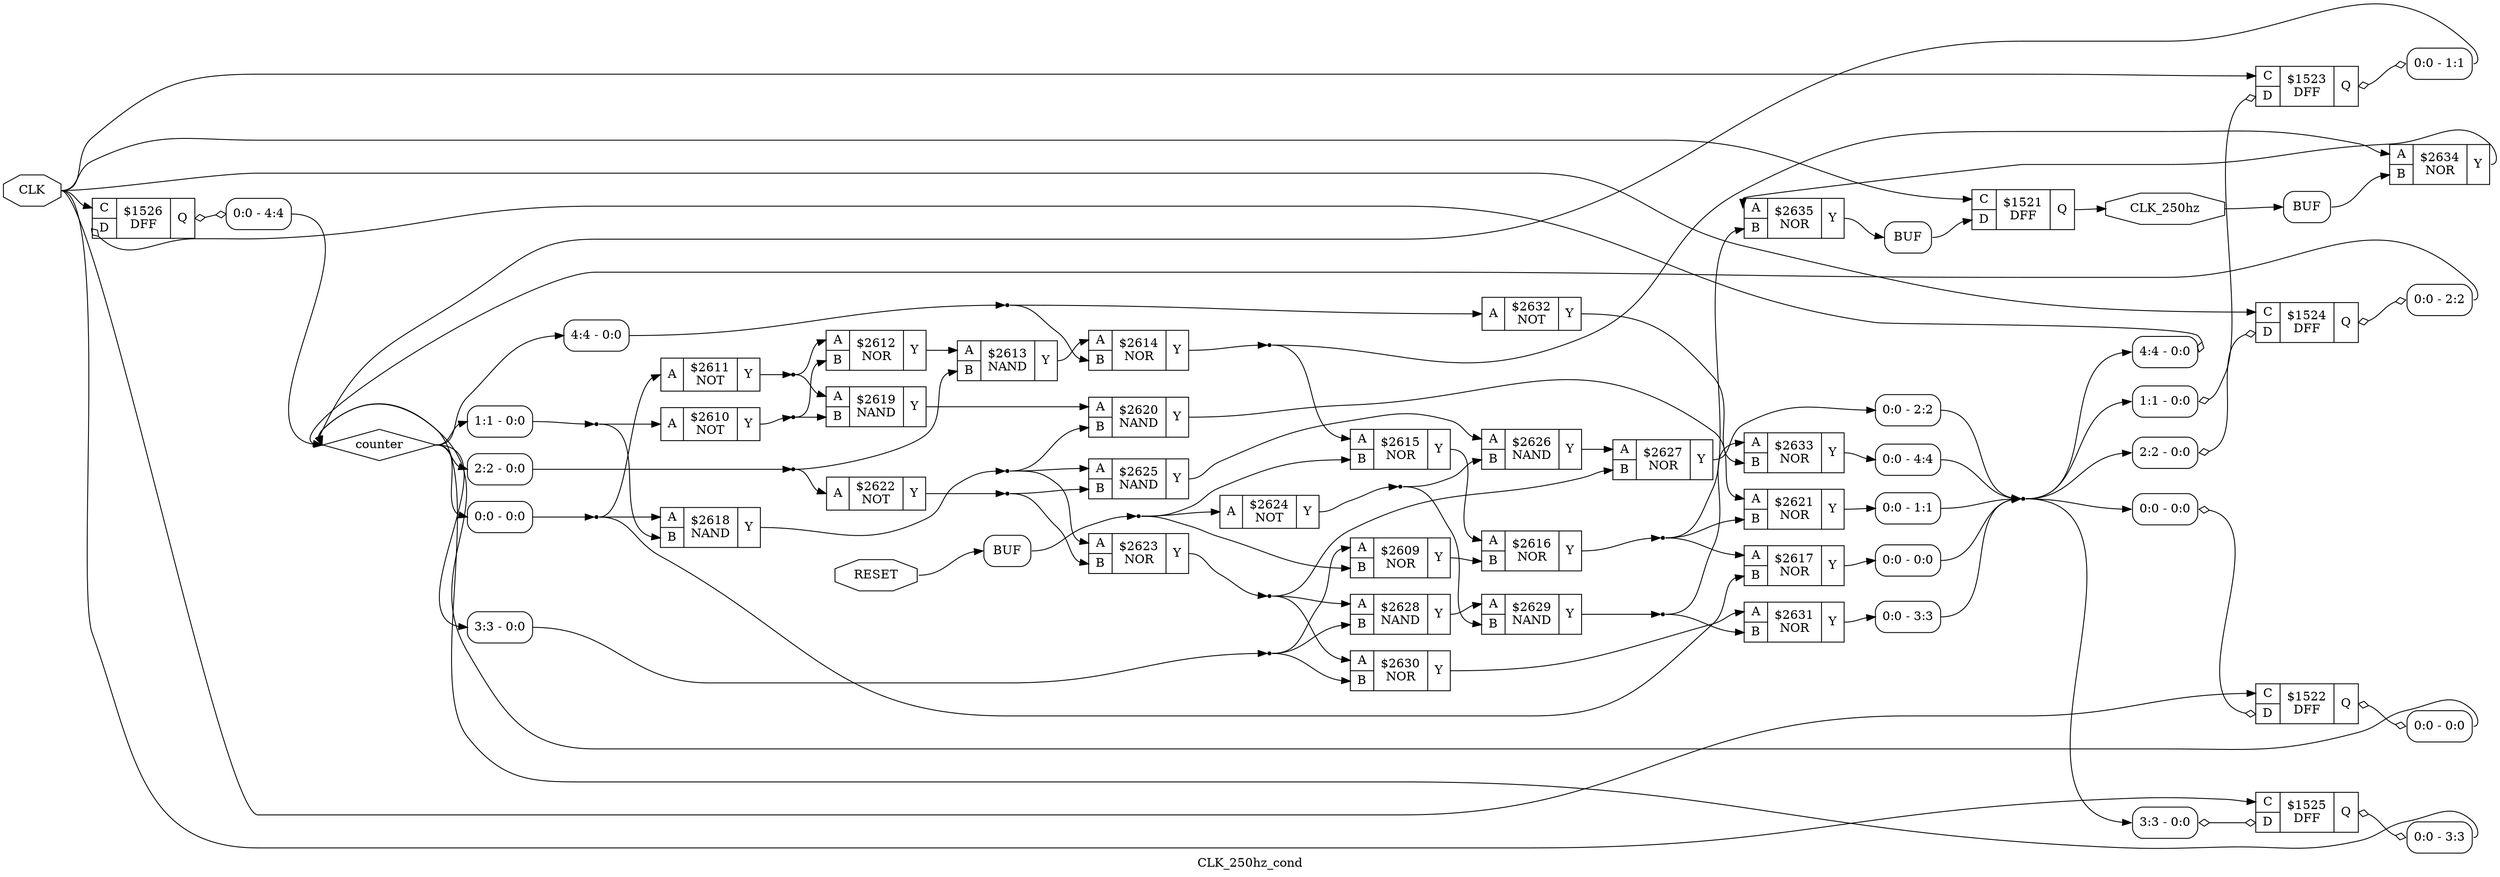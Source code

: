 digraph "CLK_250hz_cond" {
label="CLK_250hz_cond";
rankdir="LR";
remincross=true;
n53 [ shape=octagon, label="CLK", color="black", fontcolor="black" ];
n54 [ shape=octagon, label="CLK_250hz", color="black", fontcolor="black" ];
n55 [ shape=octagon, label="RESET", color="black", fontcolor="black" ];
n56 [ shape=diamond, label="counter", color="black", fontcolor="black" ];
c60 [ shape=record, label="{{<p57> A|<p58> B}|$2609\nNOR|{<p59> Y}}" ];
c61 [ shape=record, label="{{<p57> A}|$2610\nNOT|{<p59> Y}}" ];
c62 [ shape=record, label="{{<p57> A}|$2611\nNOT|{<p59> Y}}" ];
c63 [ shape=record, label="{{<p57> A|<p58> B}|$2612\nNOR|{<p59> Y}}" ];
c64 [ shape=record, label="{{<p57> A|<p58> B}|$2613\nNAND|{<p59> Y}}" ];
c65 [ shape=record, label="{{<p57> A|<p58> B}|$2614\nNOR|{<p59> Y}}" ];
c66 [ shape=record, label="{{<p57> A|<p58> B}|$2615\nNOR|{<p59> Y}}" ];
c67 [ shape=record, label="{{<p57> A|<p58> B}|$2616\nNOR|{<p59> Y}}" ];
c68 [ shape=record, label="{{<p57> A|<p58> B}|$2617\nNOR|{<p59> Y}}" ];
c69 [ shape=record, label="{{<p57> A|<p58> B}|$2618\nNAND|{<p59> Y}}" ];
c70 [ shape=record, label="{{<p57> A|<p58> B}|$2619\nNAND|{<p59> Y}}" ];
c71 [ shape=record, label="{{<p57> A|<p58> B}|$2620\nNAND|{<p59> Y}}" ];
c72 [ shape=record, label="{{<p57> A|<p58> B}|$2621\nNOR|{<p59> Y}}" ];
c73 [ shape=record, label="{{<p57> A}|$2622\nNOT|{<p59> Y}}" ];
c74 [ shape=record, label="{{<p57> A|<p58> B}|$2623\nNOR|{<p59> Y}}" ];
c75 [ shape=record, label="{{<p57> A}|$2624\nNOT|{<p59> Y}}" ];
c76 [ shape=record, label="{{<p57> A|<p58> B}|$2625\nNAND|{<p59> Y}}" ];
c77 [ shape=record, label="{{<p57> A|<p58> B}|$2626\nNAND|{<p59> Y}}" ];
c78 [ shape=record, label="{{<p57> A|<p58> B}|$2627\nNOR|{<p59> Y}}" ];
c79 [ shape=record, label="{{<p57> A|<p58> B}|$2628\nNAND|{<p59> Y}}" ];
c80 [ shape=record, label="{{<p57> A|<p58> B}|$2629\nNAND|{<p59> Y}}" ];
c81 [ shape=record, label="{{<p57> A|<p58> B}|$2630\nNOR|{<p59> Y}}" ];
c82 [ shape=record, label="{{<p57> A|<p58> B}|$2631\nNOR|{<p59> Y}}" ];
c83 [ shape=record, label="{{<p57> A}|$2632\nNOT|{<p59> Y}}" ];
c84 [ shape=record, label="{{<p57> A|<p58> B}|$2633\nNOR|{<p59> Y}}" ];
c85 [ shape=record, label="{{<p57> A|<p58> B}|$2634\nNOR|{<p59> Y}}" ];
c86 [ shape=record, label="{{<p57> A|<p58> B}|$2635\nNOR|{<p59> Y}}" ];
c90 [ shape=record, label="{{<p87> C|<p88> D}|$1526\nDFF|{<p89> Q}}" ];
x0 [ shape=record, style=rounded, label="<s0> 0:0 - 4:4 " ];
c90:p89:e -> x0:w [arrowhead=odiamond, arrowtail=odiamond, dir=both, color="black", label=""];
x1 [ shape=record, style=rounded, label="<s0> 4:4 - 0:0 " ];
x1:e -> c90:p88:w [arrowhead=odiamond, arrowtail=odiamond, dir=both, color="black", label=""];
c91 [ shape=record, label="{{<p87> C|<p88> D}|$1521\nDFF|{<p89> Q}}" ];
c92 [ shape=record, label="{{<p87> C|<p88> D}|$1522\nDFF|{<p89> Q}}" ];
x2 [ shape=record, style=rounded, label="<s0> 0:0 - 0:0 " ];
c92:p89:e -> x2:w [arrowhead=odiamond, arrowtail=odiamond, dir=both, color="black", label=""];
x3 [ shape=record, style=rounded, label="<s0> 0:0 - 0:0 " ];
x3:e -> c92:p88:w [arrowhead=odiamond, arrowtail=odiamond, dir=both, color="black", label=""];
c93 [ shape=record, label="{{<p87> C|<p88> D}|$1523\nDFF|{<p89> Q}}" ];
x4 [ shape=record, style=rounded, label="<s0> 0:0 - 1:1 " ];
c93:p89:e -> x4:w [arrowhead=odiamond, arrowtail=odiamond, dir=both, color="black", label=""];
x5 [ shape=record, style=rounded, label="<s0> 1:1 - 0:0 " ];
x5:e -> c93:p88:w [arrowhead=odiamond, arrowtail=odiamond, dir=both, color="black", label=""];
c94 [ shape=record, label="{{<p87> C|<p88> D}|$1524\nDFF|{<p89> Q}}" ];
x6 [ shape=record, style=rounded, label="<s0> 0:0 - 2:2 " ];
c94:p89:e -> x6:w [arrowhead=odiamond, arrowtail=odiamond, dir=both, color="black", label=""];
x7 [ shape=record, style=rounded, label="<s0> 2:2 - 0:0 " ];
x7:e -> c94:p88:w [arrowhead=odiamond, arrowtail=odiamond, dir=both, color="black", label=""];
c95 [ shape=record, label="{{<p87> C|<p88> D}|$1525\nDFF|{<p89> Q}}" ];
x8 [ shape=record, style=rounded, label="<s0> 0:0 - 3:3 " ];
c95:p89:e -> x8:w [arrowhead=odiamond, arrowtail=odiamond, dir=both, color="black", label=""];
x9 [ shape=record, style=rounded, label="<s0> 3:3 - 0:0 " ];
x9:e -> c95:p88:w [arrowhead=odiamond, arrowtail=odiamond, dir=both, color="black", label=""];
x10 [ shape=record, style=rounded, label="<s0> 4:4 - 0:0 " ];
x11 [shape=box, style=rounded, label="BUF"];
x12 [ shape=record, style=rounded, label="<s0> 0:0 - 0:0 " ];
x13 [ shape=record, style=rounded, label="<s0> 0:0 - 1:1 " ];
x14 [ shape=record, style=rounded, label="<s0> 0:0 - 2:2 " ];
x15 [ shape=record, style=rounded, label="<s0> 0:0 - 3:3 " ];
x16 [ shape=record, style=rounded, label="<s0> 0:0 - 4:4 " ];
x17 [shape=box, style=rounded, label="BUF"];
x18 [shape=box, style=rounded, label="BUF"];
x19 [ shape=record, style=rounded, label="<s0> 3:3 - 0:0 " ];
x20 [ shape=record, style=rounded, label="<s0> 1:1 - 0:0 " ];
x21 [ shape=record, style=rounded, label="<s0> 2:2 - 0:0 " ];
x22 [ shape=record, style=rounded, label="<s0> 0:0 - 0:0 " ];
c72:p59:e -> x13:w [color="black", label=""];
c78:p59:e -> x14:w [color="black", label=""];
c82:p59:e -> x15:w [color="black", label=""];
c84:p59:e -> x16:w [color="black", label=""];
c86:p59:e -> x18:w:w [color="black", label=""];
c60:p59:e -> c67:p58:w [color="black", label=""];
n16 [ shape=point ];
c61:p59:e -> n16:w [color="black", label=""];
n16:e -> c63:p58:w [color="black", label=""];
n16:e -> c70:p58:w [color="black", label=""];
n17 [ shape=point ];
c62:p59:e -> n17:w [color="black", label=""];
n17:e -> c63:p57:w [color="black", label=""];
n17:e -> c70:p57:w [color="black", label=""];
c63:p59:e -> c64:p57:w [color="black", label=""];
c64:p59:e -> c65:p57:w [color="black", label=""];
n2 [ shape=point ];
x10:e -> n2:w [color="black", label=""];
n2:e -> c65:p58:w [color="black", label=""];
n2:e -> c83:p57:w [color="black", label=""];
n20 [ shape=point ];
c65:p59:e -> n20:w [color="black", label=""];
n20:e -> c66:p57:w [color="black", label=""];
n20:e -> c85:p57:w [color="black", label=""];
c66:p59:e -> c67:p57:w [color="black", label=""];
n22 [ shape=point ];
c67:p59:e -> n22:w [color="black", label=""];
n22:e -> c68:p57:w [color="black", label=""];
n22:e -> c72:p58:w [color="black", label=""];
n22:e -> c86:p58:w [color="black", label=""];
n23 [ shape=point ];
c69:p59:e -> n23:w [color="black", label=""];
n23:e -> c71:p58:w [color="black", label=""];
n23:e -> c74:p57:w [color="black", label=""];
n23:e -> c76:p57:w [color="black", label=""];
c70:p59:e -> c71:p57:w [color="black", label=""];
c71:p59:e -> c72:p57:w [color="black", label=""];
n26 [ shape=point ];
c73:p59:e -> n26:w [color="black", label=""];
n26:e -> c74:p58:w [color="black", label=""];
n26:e -> c76:p58:w [color="black", label=""];
n27 [ shape=point ];
c74:p59:e -> n27:w [color="black", label=""];
n27:e -> c78:p58:w [color="black", label=""];
n27:e -> c79:p57:w [color="black", label=""];
n27:e -> c81:p57:w [color="black", label=""];
n28 [ shape=point ];
c75:p59:e -> n28:w [color="black", label=""];
n28:e -> c77:p58:w [color="black", label=""];
n28:e -> c80:p58:w [color="black", label=""];
c76:p59:e -> c77:p57:w [color="black", label=""];
n3 [ shape=point ];
x11:e:e -> n3:w [color="black", label=""];
n3:e -> c60:p58:w [color="black", label=""];
n3:e -> c66:p58:w [color="black", label=""];
n3:e -> c75:p57:w [color="black", label=""];
c77:p59:e -> c78:p57:w [color="black", label=""];
c79:p59:e -> c80:p57:w [color="black", label=""];
n32 [ shape=point ];
c80:p59:e -> n32:w [color="black", label=""];
n32:e -> c82:p58:w [color="black", label=""];
n32:e -> c84:p57:w [color="black", label=""];
c81:p59:e -> c82:p57:w [color="black", label=""];
c83:p59:e -> c84:p58:w [color="black", label=""];
c85:p59:e -> c86:p57:w [color="black", label=""];
x18:e:e -> c91:p88:w [color="black", label=""];
n37 [ shape=point ];
x12:s0:e -> n37:w [color="black", label=""];
x13:s0:e -> n37:w [color="black", label=""];
x14:s0:e -> n37:w [color="black", label=""];
x15:s0:e -> n37:w [color="black", label=""];
x16:s0:e -> n37:w [color="black", label=""];
n37:e -> x1:s0:w [color="black", label=""];
n37:e -> x3:s0:w [color="black", label=""];
n37:e -> x5:s0:w [color="black", label=""];
n37:e -> x7:s0:w [color="black", label=""];
n37:e -> x9:s0:w [color="black", label=""];
x17:e:e -> c85:p58:w [color="black", label=""];
n5 [ shape=point ];
x19:e -> n5:w [color="black", label=""];
n5:e -> c60:p57:w [color="black", label=""];
n5:e -> c79:p58:w [color="black", label=""];
n5:e -> c81:p58:w [color="black", label=""];
n53:e -> c90:p87:w [color="black", label=""];
n53:e -> c91:p87:w [color="black", label=""];
n53:e -> c92:p87:w [color="black", label=""];
n53:e -> c93:p87:w [color="black", label=""];
n53:e -> c94:p87:w [color="black", label=""];
n53:e -> c95:p87:w [color="black", label=""];
c91:p89:e -> n54:w [color="black", label=""];
n54:e -> x17:w:w [color="black", label=""];
n55:e -> x11:w:w [color="black", label=""];
x0:s0:e -> n56:w [color="black", label=""];
x2:s0:e -> n56:w [color="black", label=""];
x4:s0:e -> n56:w [color="black", label=""];
x6:s0:e -> n56:w [color="black", label=""];
x8:s0:e -> n56:w [color="black", label=""];
n56:e -> x10:s0:w [color="black", label=""];
n56:e -> x19:s0:w [color="black", label=""];
n56:e -> x20:s0:w [color="black", label=""];
n56:e -> x21:s0:w [color="black", label=""];
n56:e -> x22:s0:w [color="black", label=""];
n6 [ shape=point ];
x20:e -> n6:w [color="black", label=""];
n6:e -> c61:p57:w [color="black", label=""];
n6:e -> c69:p58:w [color="black", label=""];
n7 [ shape=point ];
x21:e -> n7:w [color="black", label=""];
n7:e -> c64:p58:w [color="black", label=""];
n7:e -> c73:p57:w [color="black", label=""];
n8 [ shape=point ];
x22:e -> n8:w [color="black", label=""];
n8:e -> c62:p57:w [color="black", label=""];
n8:e -> c68:p58:w [color="black", label=""];
n8:e -> c69:p57:w [color="black", label=""];
c68:p59:e -> x12:w [color="black", label=""];
}
digraph "bytestripingRX" {
label="bytestripingRX";
rankdir="LR";
remincross=true;
n2 [ shape=octagon, label="clk", color="black", fontcolor="black" ];
n3 [ shape=octagon, label="data", color="black", fontcolor="black" ];
n4 [ shape=octagon, label="data_in0", color="black", fontcolor="black" ];
n5 [ shape=octagon, label="data_in1", color="black", fontcolor="black" ];
n6 [ shape=octagon, label="data_in2", color="black", fontcolor="black" ];
n7 [ shape=octagon, label="data_in3", color="black", fontcolor="black" ];
n8 [ shape=octagon, label="reset", color="black", fontcolor="black" ];
n9 [ shape=octagon, label="valid", color="black", fontcolor="black" ];
v0 [ label="8'00000000" ];
x1 [shape=box, style=rounded, label="BUF"];
x1:e:e -> n3:w [color="black", style="setlinewidth(3)", label=""];
v0:e -> x1:w:w [color="black", style="setlinewidth(3)", label=""];
}
digraph "bytestripingTX" {
label="bytestripingTX";
rankdir="LR";
remincross=true;
n2 [ shape=octagon, label="clk", color="black", fontcolor="black" ];
n3 [ shape=octagon, label="data", color="black", fontcolor="black" ];
n4 [ shape=octagon, label="data_out0", color="black", fontcolor="black" ];
n5 [ shape=octagon, label="data_out1", color="black", fontcolor="black" ];
n6 [ shape=octagon, label="data_out2", color="black", fontcolor="black" ];
n7 [ shape=octagon, label="data_out3", color="black", fontcolor="black" ];
n8 [ shape=octagon, label="reset", color="black", fontcolor="black" ];
n9 [ shape=octagon, label="valid", color="black", fontcolor="black" ];
v0 [ label="8'00000000" ];
x1 [shape=box, style=rounded, label="BUF"];
v2 [ label="8'00000000" ];
x3 [shape=box, style=rounded, label="BUF"];
v4 [ label="8'00000000" ];
x5 [shape=box, style=rounded, label="BUF"];
v6 [ label="8'00000000" ];
x7 [shape=box, style=rounded, label="BUF"];
x1:e:e -> n4:w [color="black", style="setlinewidth(3)", label=""];
x3:e:e -> n5:w [color="black", style="setlinewidth(3)", label=""];
x5:e:e -> n6:w [color="black", style="setlinewidth(3)", label=""];
x7:e:e -> n7:w [color="black", style="setlinewidth(3)", label=""];
v0:e -> x1:w:w [color="black", style="setlinewidth(3)", label=""];
v2:e -> x3:w:w [color="black", style="setlinewidth(3)", label=""];
v4:e -> x5:w:w [color="black", style="setlinewidth(3)", label=""];
v6:e -> x7:w:w [color="black", style="setlinewidth(3)", label=""];
}
digraph "demux" {
label="demux";
rankdir="LR";
remincross=true;
n104 [ shape=octagon, label="CLK", color="black", fontcolor="black" ];
n105 [ shape=octagon, label="DATA", color="black", fontcolor="black" ];
n106 [ shape=octagon, label="Rx_buffer", color="black", fontcolor="black" ];
n107 [ shape=octagon, label="VALID", color="black", fontcolor="black" ];
n108 [ shape=octagon, label="VALID_OUT", color="black", fontcolor="black" ];
c111 [ shape=record, label="{{<p109> A}|$2639\nNOT|{<p110> Y}}" ];
c112 [ shape=record, label="{{<p109> A}|$2640\nNOT|{<p110> Y}}" ];
c113 [ shape=record, label="{{<p109> A}|$2641\nNOT|{<p110> Y}}" ];
c115 [ shape=record, label="{{<p109> A|<p114> B}|$2642\nNAND|{<p110> Y}}" ];
c116 [ shape=record, label="{{<p109> A}|$2643\nNOT|{<p110> Y}}" ];
c117 [ shape=record, label="{{<p109> A|<p114> B}|$2644\nNOR|{<p110> Y}}" ];
c118 [ shape=record, label="{{<p109> A|<p114> B}|$2645\nNAND|{<p110> Y}}" ];
c119 [ shape=record, label="{{<p109> A|<p114> B}|$2646\nNOR|{<p110> Y}}" ];
c120 [ shape=record, label="{{<p109> A|<p114> B}|$2647\nNAND|{<p110> Y}}" ];
c121 [ shape=record, label="{{<p109> A|<p114> B}|$2648\nNAND|{<p110> Y}}" ];
c122 [ shape=record, label="{{<p109> A|<p114> B}|$2649\nNAND|{<p110> Y}}" ];
c123 [ shape=record, label="{{<p109> A|<p114> B}|$2650\nNAND|{<p110> Y}}" ];
c124 [ shape=record, label="{{<p109> A}|$2651\nNOT|{<p110> Y}}" ];
c125 [ shape=record, label="{{<p109> A}|$2652\nNOT|{<p110> Y}}" ];
c126 [ shape=record, label="{{<p109> A|<p114> B}|$2653\nNOR|{<p110> Y}}" ];
c127 [ shape=record, label="{{<p109> A|<p114> B}|$2654\nNOR|{<p110> Y}}" ];
c128 [ shape=record, label="{{<p109> A}|$2655\nNOT|{<p110> Y}}" ];
c129 [ shape=record, label="{{<p109> A|<p114> B}|$2656\nNOR|{<p110> Y}}" ];
c130 [ shape=record, label="{{<p109> A|<p114> B}|$2657\nNOR|{<p110> Y}}" ];
c131 [ shape=record, label="{{<p109> A|<p114> B}|$2658\nNAND|{<p110> Y}}" ];
c132 [ shape=record, label="{{<p109> A|<p114> B}|$2659\nNOR|{<p110> Y}}" ];
c133 [ shape=record, label="{{<p109> A|<p114> B}|$2660\nNOR|{<p110> Y}}" ];
c134 [ shape=record, label="{{<p109> A|<p114> B}|$2661\nNAND|{<p110> Y}}" ];
c135 [ shape=record, label="{{<p109> A}|$2662\nNOT|{<p110> Y}}" ];
c136 [ shape=record, label="{{<p109> A|<p114> B}|$2663\nNOR|{<p110> Y}}" ];
c137 [ shape=record, label="{{<p109> A|<p114> B}|$2664\nNAND|{<p110> Y}}" ];
c138 [ shape=record, label="{{<p109> A|<p114> B}|$2665\nNAND|{<p110> Y}}" ];
c139 [ shape=record, label="{{<p109> A|<p114> B}|$2666\nNOR|{<p110> Y}}" ];
c140 [ shape=record, label="{{<p109> A|<p114> B}|$2667\nNAND|{<p110> Y}}" ];
c141 [ shape=record, label="{{<p109> A|<p114> B}|$2668\nNAND|{<p110> Y}}" ];
c142 [ shape=record, label="{{<p109> A|<p114> B}|$2669\nNAND|{<p110> Y}}" ];
c143 [ shape=record, label="{{<p109> A|<p114> B}|$2670\nNAND|{<p110> Y}}" ];
c144 [ shape=record, label="{{<p109> A|<p114> B}|$2671\nNAND|{<p110> Y}}" ];
c145 [ shape=record, label="{{<p109> A|<p114> B}|$2672\nNAND|{<p110> Y}}" ];
c146 [ shape=record, label="{{<p109> A|<p114> B}|$2673\nNAND|{<p110> Y}}" ];
c147 [ shape=record, label="{{<p109> A|<p114> B}|$2674\nNAND|{<p110> Y}}" ];
c148 [ shape=record, label="{{<p109> A|<p114> B}|$2675\nNAND|{<p110> Y}}" ];
c149 [ shape=record, label="{{<p109> A|<p114> B}|$2676\nNAND|{<p110> Y}}" ];
c150 [ shape=record, label="{{<p109> A|<p114> B}|$2677\nNAND|{<p110> Y}}" ];
c151 [ shape=record, label="{{<p109> A|<p114> B}|$2678\nNAND|{<p110> Y}}" ];
c152 [ shape=record, label="{{<p109> A|<p114> B}|$2679\nNAND|{<p110> Y}}" ];
c153 [ shape=record, label="{{<p109> A|<p114> B}|$2680\nNAND|{<p110> Y}}" ];
c154 [ shape=record, label="{{<p109> A|<p114> B}|$2681\nNAND|{<p110> Y}}" ];
c155 [ shape=record, label="{{<p109> A|<p114> B}|$2682\nNAND|{<p110> Y}}" ];
c156 [ shape=record, label="{{<p109> A|<p114> B}|$2683\nNAND|{<p110> Y}}" ];
c157 [ shape=record, label="{{<p109> A|<p114> B}|$2684\nNAND|{<p110> Y}}" ];
c158 [ shape=record, label="{{<p109> A|<p114> B}|$2685\nNAND|{<p110> Y}}" ];
c159 [ shape=record, label="{{<p109> A|<p114> B}|$2686\nNAND|{<p110> Y}}" ];
c160 [ shape=record, label="{{<p109> A|<p114> B}|$2687\nNAND|{<p110> Y}}" ];
c161 [ shape=record, label="{{<p109> A|<p114> B}|$2688\nNAND|{<p110> Y}}" ];
c162 [ shape=record, label="{{<p109> A|<p114> B}|$2689\nNAND|{<p110> Y}}" ];
c163 [ shape=record, label="{{<p109> A|<p114> B}|$2690\nNAND|{<p110> Y}}" ];
c164 [ shape=record, label="{{<p109> A|<p114> B}|$2691\nNAND|{<p110> Y}}" ];
c165 [ shape=record, label="{{<p109> A|<p114> B}|$2692\nNAND|{<p110> Y}}" ];
c166 [ shape=record, label="{{<p109> A|<p114> B}|$2693\nNAND|{<p110> Y}}" ];
c170 [ shape=record, label="{{<p167> C|<p168> D}|$2599\nDFF|{<p169> Q}}" ];
x0 [ shape=record, style=rounded, label="<s0> 0:0 - 7:7 " ];
c170:p169:e -> x0:w [arrowhead=odiamond, arrowtail=odiamond, dir=both, color="black", label=""];
x1 [ shape=record, style=rounded, label="<s0> 7:7 - 0:0 " ];
x1:e -> c170:p168:w [arrowhead=odiamond, arrowtail=odiamond, dir=both, color="black", label=""];
c171 [ shape=record, label="{{<p167> C|<p168> D}|$2600\nDFF|{<p169> Q}}" ];
c172 [ shape=record, label="{{<p167> C|<p168> D}|$2592\nDFF|{<p169> Q}}" ];
x2 [ shape=record, style=rounded, label="<s0> 0:0 - 0:0 " ];
c172:p169:e -> x2:w [arrowhead=odiamond, arrowtail=odiamond, dir=both, color="black", label=""];
x3 [ shape=record, style=rounded, label="<s0> 0:0 - 0:0 " ];
x3:e -> c172:p168:w [arrowhead=odiamond, arrowtail=odiamond, dir=both, color="black", label=""];
c173 [ shape=record, label="{{<p167> C|<p168> D}|$2593\nDFF|{<p169> Q}}" ];
x4 [ shape=record, style=rounded, label="<s0> 0:0 - 1:1 " ];
c173:p169:e -> x4:w [arrowhead=odiamond, arrowtail=odiamond, dir=both, color="black", label=""];
x5 [ shape=record, style=rounded, label="<s0> 1:1 - 0:0 " ];
x5:e -> c173:p168:w [arrowhead=odiamond, arrowtail=odiamond, dir=both, color="black", label=""];
c174 [ shape=record, label="{{<p167> C|<p168> D}|$2594\nDFF|{<p169> Q}}" ];
x6 [ shape=record, style=rounded, label="<s0> 0:0 - 2:2 " ];
c174:p169:e -> x6:w [arrowhead=odiamond, arrowtail=odiamond, dir=both, color="black", label=""];
x7 [ shape=record, style=rounded, label="<s0> 2:2 - 0:0 " ];
x7:e -> c174:p168:w [arrowhead=odiamond, arrowtail=odiamond, dir=both, color="black", label=""];
c175 [ shape=record, label="{{<p167> C|<p168> D}|$2595\nDFF|{<p169> Q}}" ];
x8 [ shape=record, style=rounded, label="<s0> 0:0 - 3:3 " ];
c175:p169:e -> x8:w [arrowhead=odiamond, arrowtail=odiamond, dir=both, color="black", label=""];
x9 [ shape=record, style=rounded, label="<s0> 3:3 - 0:0 " ];
x9:e -> c175:p168:w [arrowhead=odiamond, arrowtail=odiamond, dir=both, color="black", label=""];
c176 [ shape=record, label="{{<p167> C|<p168> D}|$2596\nDFF|{<p169> Q}}" ];
x10 [ shape=record, style=rounded, label="<s0> 0:0 - 4:4 " ];
c176:p169:e -> x10:w [arrowhead=odiamond, arrowtail=odiamond, dir=both, color="black", label=""];
x11 [ shape=record, style=rounded, label="<s0> 4:4 - 0:0 " ];
x11:e -> c176:p168:w [arrowhead=odiamond, arrowtail=odiamond, dir=both, color="black", label=""];
c177 [ shape=record, label="{{<p167> C|<p168> D}|$2597\nDFF|{<p169> Q}}" ];
x12 [ shape=record, style=rounded, label="<s0> 0:0 - 5:5 " ];
c177:p169:e -> x12:w [arrowhead=odiamond, arrowtail=odiamond, dir=both, color="black", label=""];
x13 [ shape=record, style=rounded, label="<s0> 5:5 - 0:0 " ];
x13:e -> c177:p168:w [arrowhead=odiamond, arrowtail=odiamond, dir=both, color="black", label=""];
c178 [ shape=record, label="{{<p167> C|<p168> D}|$2598\nDFF|{<p169> Q}}" ];
x14 [ shape=record, style=rounded, label="<s0> 0:0 - 6:6 " ];
c178:p169:e -> x14:w [arrowhead=odiamond, arrowtail=odiamond, dir=both, color="black", label=""];
x15 [ shape=record, style=rounded, label="<s0> 6:6 - 0:0 " ];
x15:e -> c178:p168:w [arrowhead=odiamond, arrowtail=odiamond, dir=both, color="black", label=""];
x16 [ shape=record, style=rounded, label="<s0> 2:2 - 0:0 " ];
x17 [ shape=record, style=rounded, label="<s0> 5:5 - 0:0 " ];
x18 [ shape=record, style=rounded, label="<s0> 1:1 - 0:0 " ];
x19 [ shape=record, style=rounded, label="<s0> 0:0 - 0:0 " ];
x20 [ shape=record, style=rounded, label="<s0> 7:7 - 0:0 " ];
x21 [ shape=record, style=rounded, label="<s0> 3:3 - 0:0 " ];
x22 [ shape=record, style=rounded, label="<s0> 0:0 - 0:0 " ];
x23 [ shape=record, style=rounded, label="<s0> 1:1 - 0:0 " ];
x24 [ shape=record, style=rounded, label="<s0> 2:2 - 0:0 " ];
x25 [ shape=record, style=rounded, label="<s0> 3:3 - 0:0 " ];
x26 [ shape=record, style=rounded, label="<s0> 4:4 - 0:0 " ];
x27 [ shape=record, style=rounded, label="<s0> 4:4 - 0:0 " ];
x28 [ shape=record, style=rounded, label="<s0> 5:5 - 0:0 " ];
x29 [ shape=record, style=rounded, label="<s0> 6:6 - 0:0 " ];
x30 [ shape=record, style=rounded, label="<s0> 6:6 - 0:0 " ];
x31 [ shape=record, style=rounded, label="<s0> 7:7 - 0:0 " ];
x32 [shape=box, style=rounded, label="BUF"];
x33 [ shape=record, style=rounded, label="<s0> 0:0 - 0:0 " ];
x34 [ shape=record, style=rounded, label="<s0> 0:0 - 1:1 " ];
x35 [ shape=record, style=rounded, label="<s0> 0:0 - 2:2 " ];
x36 [ shape=record, style=rounded, label="<s0> 0:0 - 3:3 " ];
x37 [ shape=record, style=rounded, label="<s0> 0:0 - 4:4 " ];
x38 [ shape=record, style=rounded, label="<s0> 0:0 - 5:5 " ];
x39 [ shape=record, style=rounded, label="<s0> 0:0 - 6:6 " ];
x40 [ shape=record, style=rounded, label="<s0> 0:0 - 7:7 " ];
x41 [shape=box, style=rounded, label="BUF"];
x42 [shape=box, style=rounded, label="BUF"];
x24:e -> c148:p114:w [color="black", label=""];
n104:e -> c170:p167:w [color="black", label=""];
n104:e -> c171:p167:w [color="black", label=""];
n104:e -> c172:p167:w [color="black", label=""];
n104:e -> c173:p167:w [color="black", label=""];
n104:e -> c174:p167:w [color="black", label=""];
n104:e -> c175:p167:w [color="black", label=""];
n104:e -> c176:p167:w [color="black", label=""];
n104:e -> c177:p167:w [color="black", label=""];
n104:e -> c178:p167:w [color="black", label=""];
x0:s0:e -> n105:w [color="black", label=""];
x10:s0:e -> n105:w [color="black", label=""];
x12:s0:e -> n105:w [color="black", label=""];
x14:s0:e -> n105:w [color="black", label=""];
x2:s0:e -> n105:w [color="black", label=""];
x4:s0:e -> n105:w [color="black", label=""];
x6:s0:e -> n105:w [color="black", label=""];
x8:s0:e -> n105:w [color="black", label=""];
n105:e -> x22:s0:w [color="black", label=""];
n105:e -> x23:s0:w [color="black", label=""];
n105:e -> x24:s0:w [color="black", label=""];
n105:e -> x25:s0:w [color="black", label=""];
n105:e -> x27:s0:w [color="black", label=""];
n105:e -> x28:s0:w [color="black", label=""];
n105:e -> x30:s0:w [color="black", label=""];
n105:e -> x31:s0:w [color="black", label=""];
n106:e -> x16:s0:w [color="black", label=""];
n106:e -> x17:s0:w [color="black", label=""];
n106:e -> x18:s0:w [color="black", label=""];
n106:e -> x19:s0:w [color="black", label=""];
n106:e -> x20:s0:w [color="black", label=""];
n106:e -> x21:s0:w [color="black", label=""];
n106:e -> x26:s0:w [color="black", label=""];
n106:e -> x29:s0:w [color="black", label=""];
n107:e -> x32:w:w [color="black", label=""];
c171:p169:e -> n108:w [color="black", label=""];
n108:e -> x41:w:w [color="black", label=""];
x25:e -> c151:p114:w [color="black", label=""];
n12 [ shape=point ];
x26:e -> n12:w [color="black", label=""];
n12:e -> c118:p114:w [color="black", label=""];
n12:e -> c153:p114:w [color="black", label=""];
x27:e -> c154:p114:w [color="black", label=""];
x28:e -> c157:p114:w [color="black", label=""];
n15 [ shape=point ];
x29:e -> n15:w [color="black", label=""];
n15:e -> c118:p109:w [color="black", label=""];
n15:e -> c159:p114:w [color="black", label=""];
x30:e -> c160:p114:w [color="black", label=""];
x31:e -> c163:p114:w [color="black", label=""];
n18 [ shape=point ];
x32:e:e -> n18:w [color="black", label=""];
n18:e -> c111:p109:w [color="black", label=""];
n18:e -> c141:p114:w [color="black", label=""];
x41:e:e -> c165:p109:w [color="black", label=""];
n2 [ shape=point ];
x16:e -> n2:w [color="black", label=""];
n2:e -> c112:p109:w [color="black", label=""];
n2:e -> c121:p114:w [color="black", label=""];
n2:e -> c147:p114:w [color="black", label=""];
c143:p110:e -> x33:w [color="black", label=""];
c146:p110:e -> x34:w [color="black", label=""];
c149:p110:e -> x35:w [color="black", label=""];
c152:p110:e -> x36:w [color="black", label=""];
c155:p110:e -> x37:w [color="black", label=""];
c158:p110:e -> x38:w [color="black", label=""];
c161:p110:e -> x39:w [color="black", label=""];
c164:p110:e -> x40:w [color="black", label=""];
c166:p110:e -> x42:w:w [color="black", label=""];
n29 [ shape=point ];
c111:p110:e -> n29:w [color="black", label=""];
n29:e -> c133:p114:w [color="black", label=""];
n29:e -> c165:p114:w [color="black", label=""];
n3 [ shape=point ];
x17:e -> n3:w [color="black", label=""];
n3:e -> c125:p109:w [color="black", label=""];
n3:e -> c156:p114:w [color="black", label=""];
n30 [ shape=point ];
c112:p110:e -> n30:w [color="black", label=""];
n30:e -> c115:p114:w [color="black", label=""];
n30:e -> c136:p114:w [color="black", label=""];
n31 [ shape=point ];
c113:p110:e -> n31:w [color="black", label=""];
n31:e -> c115:p109:w [color="black", label=""];
n31:e -> c136:p109:w [color="black", label=""];
c115:p110:e -> c120:p114:w [color="black", label=""];
n33 [ shape=point ];
c116:p110:e -> n33:w [color="black", label=""];
n33:e -> c117:p109:w [color="black", label=""];
n33:e -> c126:p109:w [color="black", label=""];
c117:p110:e -> c119:p114:w [color="black", label=""];
c118:p110:e -> c119:p109:w [color="black", label=""];
c119:p110:e -> c120:p109:w [color="black", label=""];
n37 [ shape=point ];
c120:p110:e -> n37:w [color="black", label=""];
n37:e -> c132:p114:w [color="black", label=""];
n37:e -> c139:p114:w [color="black", label=""];
n38 [ shape=point ];
c121:p110:e -> n38:w [color="black", label=""];
n38:e -> c123:p114:w [color="black", label=""];
n38:e -> c129:p109:w [color="black", label=""];
c122:p110:e -> c123:p109:w [color="black", label=""];
n4 [ shape=point ];
x18:e -> n4:w [color="black", label=""];
n4:e -> c122:p114:w [color="black", label=""];
n4:e -> c128:p109:w [color="black", label=""];
n4:e -> c137:p114:w [color="black", label=""];
n4:e -> c144:p114:w [color="black", label=""];
n40 [ shape=point ];
c123:p110:e -> n40:w [color="black", label=""];
n40:e -> c131:p114:w [color="black", label=""];
n40:e -> c138:p114:w [color="black", label=""];
c124:p110:e -> c127:p114:w [color="black", label=""];
c125:p110:e -> c126:p114:w [color="black", label=""];
c126:p110:e -> c127:p109:w [color="black", label=""];
n44 [ shape=point ];
c127:p110:e -> n44:w [color="black", label=""];
n44:e -> c130:p114:w [color="black", label=""];
n44:e -> c135:p109:w [color="black", label=""];
c128:p110:e -> c129:p114:w [color="black", label=""];
c129:p110:e -> c130:p109:w [color="black", label=""];
c130:p110:e -> c131:p109:w [color="black", label=""];
c131:p110:e -> c132:p109:w [color="black", label=""];
c132:p110:e -> c133:p109:w [color="black", label=""];
n5 [ shape=point ];
x19:e -> n5:w [color="black", label=""];
n5:e -> c117:p114:w [color="black", label=""];
n5:e -> c122:p109:w [color="black", label=""];
n5:e -> c124:p109:w [color="black", label=""];
n5:e -> c134:p114:w [color="black", label=""];
n50 [ shape=point ];
c133:p110:e -> n50:w [color="black", label=""];
n50:e -> c134:p109:w [color="black", label=""];
n50:e -> c144:p109:w [color="black", label=""];
n50:e -> c147:p109:w [color="black", label=""];
n50:e -> c150:p109:w [color="black", label=""];
n50:e -> c153:p109:w [color="black", label=""];
n50:e -> c156:p109:w [color="black", label=""];
n50:e -> c159:p109:w [color="black", label=""];
n50:e -> c162:p109:w [color="black", label=""];
c134:p110:e -> c143:p114:w [color="black", label=""];
c135:p110:e -> c140:p114:w [color="black", label=""];
c136:p110:e -> c137:p109:w [color="black", label=""];
c137:p110:e -> c138:p109:w [color="black", label=""];
c138:p110:e -> c139:p109:w [color="black", label=""];
c139:p110:e -> c140:p109:w [color="black", label=""];
c140:p110:e -> c141:p109:w [color="black", label=""];
n58 [ shape=point ];
c141:p110:e -> n58:w [color="black", label=""];
n58:e -> c142:p109:w [color="black", label=""];
n58:e -> c145:p109:w [color="black", label=""];
n58:e -> c148:p109:w [color="black", label=""];
n58:e -> c151:p109:w [color="black", label=""];
n58:e -> c154:p109:w [color="black", label=""];
n58:e -> c157:p109:w [color="black", label=""];
n58:e -> c160:p109:w [color="black", label=""];
n58:e -> c163:p109:w [color="black", label=""];
n58:e -> c166:p114:w [color="black", label=""];
c142:p110:e -> c143:p109:w [color="black", label=""];
n6 [ shape=point ];
x20:e -> n6:w [color="black", label=""];
n6:e -> c116:p109:w [color="black", label=""];
n6:e -> c162:p114:w [color="black", label=""];
c144:p110:e -> c146:p114:w [color="black", label=""];
c145:p110:e -> c146:p109:w [color="black", label=""];
c147:p110:e -> c149:p114:w [color="black", label=""];
c148:p110:e -> c149:p109:w [color="black", label=""];
c150:p110:e -> c152:p114:w [color="black", label=""];
c151:p110:e -> c152:p109:w [color="black", label=""];
c153:p110:e -> c155:p114:w [color="black", label=""];
c154:p110:e -> c155:p109:w [color="black", label=""];
c156:p110:e -> c158:p114:w [color="black", label=""];
c157:p110:e -> c158:p109:w [color="black", label=""];
n7 [ shape=point ];
x21:e -> n7:w [color="black", label=""];
n7:e -> c113:p109:w [color="black", label=""];
n7:e -> c121:p109:w [color="black", label=""];
n7:e -> c150:p114:w [color="black", label=""];
c159:p110:e -> c161:p114:w [color="black", label=""];
c160:p110:e -> c161:p109:w [color="black", label=""];
c162:p110:e -> c164:p114:w [color="black", label=""];
c163:p110:e -> c164:p109:w [color="black", label=""];
c165:p110:e -> c166:p109:w [color="black", label=""];
n75 [ shape=point ];
x33:s0:e -> n75:w [color="black", label=""];
x34:s0:e -> n75:w [color="black", label=""];
x35:s0:e -> n75:w [color="black", label=""];
x36:s0:e -> n75:w [color="black", label=""];
x37:s0:e -> n75:w [color="black", label=""];
x38:s0:e -> n75:w [color="black", label=""];
x39:s0:e -> n75:w [color="black", label=""];
x40:s0:e -> n75:w [color="black", label=""];
n75:e -> x11:s0:w [color="black", label=""];
n75:e -> x13:s0:w [color="black", label=""];
n75:e -> x15:s0:w [color="black", label=""];
n75:e -> x1:s0:w [color="black", label=""];
n75:e -> x3:s0:w [color="black", label=""];
n75:e -> x5:s0:w [color="black", label=""];
n75:e -> x7:s0:w [color="black", label=""];
n75:e -> x9:s0:w [color="black", label=""];
x42:e:e -> c171:p168:w [color="black", label=""];
x22:e -> c142:p114:w [color="black", label=""];
x23:e -> c145:p114:w [color="black", label=""];
}
digraph "mux_de_control_forzado" {
label="mux_de_control_forzado";
rankdir="LR";
remincross=true;
n126 [ shape=octagon, label="CLK", color="black", fontcolor="black" ];
n127 [ shape=octagon, label="CONTROL", color="black", fontcolor="black" ];
n128 [ shape=octagon, label="OUT", color="black", fontcolor="black" ];
n129 [ shape=octagon, label="Tx_Buffer", color="black", fontcolor="black" ];
n130 [ shape=octagon, label="VALID", color="black", fontcolor="black" ];
c133 [ shape=record, label="{{<p131> A}|$2695\nNOT|{<p132> Y}}" ];
c134 [ shape=record, label="{{<p131> A}|$2696\nNOT|{<p132> Y}}" ];
c136 [ shape=record, label="{{<p131> A|<p135> B}|$2697\nNAND|{<p132> Y}}" ];
c137 [ shape=record, label="{{<p131> A|<p135> B}|$2698\nNOR|{<p132> Y}}" ];
c138 [ shape=record, label="{{<p131> A|<p135> B}|$2699\nNAND|{<p132> Y}}" ];
c139 [ shape=record, label="{{<p131> A}|$2700\nNOT|{<p132> Y}}" ];
c140 [ shape=record, label="{{<p131> A|<p135> B}|$2701\nNOR|{<p132> Y}}" ];
c141 [ shape=record, label="{{<p131> A|<p135> B}|$2702\nNAND|{<p132> Y}}" ];
c142 [ shape=record, label="{{<p131> A|<p135> B}|$2703\nNOR|{<p132> Y}}" ];
c143 [ shape=record, label="{{<p131> A}|$2704\nNOT|{<p132> Y}}" ];
c144 [ shape=record, label="{{<p131> A|<p135> B}|$2705\nNOR|{<p132> Y}}" ];
c145 [ shape=record, label="{{<p131> A|<p135> B}|$2706\nNOR|{<p132> Y}}" ];
c146 [ shape=record, label="{{<p131> A|<p135> B}|$2707\nNOR|{<p132> Y}}" ];
c147 [ shape=record, label="{{<p131> A}|$2708\nNOT|{<p132> Y}}" ];
c148 [ shape=record, label="{{<p131> A|<p135> B}|$2709\nNAND|{<p132> Y}}" ];
c149 [ shape=record, label="{{<p131> A|<p135> B}|$2710\nNOR|{<p132> Y}}" ];
c150 [ shape=record, label="{{<p131> A|<p135> B}|$2711\nNAND|{<p132> Y}}" ];
c151 [ shape=record, label="{{<p131> A|<p135> B}|$2712\nNOR|{<p132> Y}}" ];
c152 [ shape=record, label="{{<p131> A|<p135> B}|$2713\nNOR|{<p132> Y}}" ];
c153 [ shape=record, label="{{<p131> A|<p135> B}|$2714\nNAND|{<p132> Y}}" ];
c154 [ shape=record, label="{{<p131> A|<p135> B}|$2715\nNOR|{<p132> Y}}" ];
c155 [ shape=record, label="{{<p131> A|<p135> B}|$2716\nNAND|{<p132> Y}}" ];
c156 [ shape=record, label="{{<p131> A|<p135> B}|$2717\nNOR|{<p132> Y}}" ];
c157 [ shape=record, label="{{<p131> A|<p135> B}|$2718\nNAND|{<p132> Y}}" ];
c158 [ shape=record, label="{{<p131> A|<p135> B}|$2719\nNAND|{<p132> Y}}" ];
c159 [ shape=record, label="{{<p131> A|<p135> B}|$2720\nNOR|{<p132> Y}}" ];
c160 [ shape=record, label="{{<p131> A|<p135> B}|$2721\nNOR|{<p132> Y}}" ];
c161 [ shape=record, label="{{<p131> A|<p135> B}|$2722\nNAND|{<p132> Y}}" ];
c162 [ shape=record, label="{{<p131> A|<p135> B}|$2723\nNOR|{<p132> Y}}" ];
c163 [ shape=record, label="{{<p131> A|<p135> B}|$2724\nNOR|{<p132> Y}}" ];
c164 [ shape=record, label="{{<p131> A|<p135> B}|$2725\nNAND|{<p132> Y}}" ];
c165 [ shape=record, label="{{<p131> A|<p135> B}|$2726\nNOR|{<p132> Y}}" ];
c166 [ shape=record, label="{{<p131> A|<p135> B}|$2727\nNAND|{<p132> Y}}" ];
c167 [ shape=record, label="{{<p131> A|<p135> B}|$2728\nNAND|{<p132> Y}}" ];
c168 [ shape=record, label="{{<p131> A|<p135> B}|$2729\nNOR|{<p132> Y}}" ];
c169 [ shape=record, label="{{<p131> A|<p135> B}|$2730\nNOR|{<p132> Y}}" ];
c170 [ shape=record, label="{{<p131> A}|$2731\nNOT|{<p132> Y}}" ];
c171 [ shape=record, label="{{<p131> A|<p135> B}|$2732\nNOR|{<p132> Y}}" ];
c172 [ shape=record, label="{{<p131> A|<p135> B}|$2733\nNOR|{<p132> Y}}" ];
c173 [ shape=record, label="{{<p131> A|<p135> B}|$2734\nNAND|{<p132> Y}}" ];
c174 [ shape=record, label="{{<p131> A|<p135> B}|$2735\nNAND|{<p132> Y}}" ];
c175 [ shape=record, label="{{<p131> A|<p135> B}|$2736\nNAND|{<p132> Y}}" ];
c176 [ shape=record, label="{{<p131> A|<p135> B}|$2737\nNAND|{<p132> Y}}" ];
c177 [ shape=record, label="{{<p131> A}|$2738\nNOT|{<p132> Y}}" ];
c178 [ shape=record, label="{{<p131> A|<p135> B}|$2739\nNOR|{<p132> Y}}" ];
c179 [ shape=record, label="{{<p131> A|<p135> B}|$2740\nNOR|{<p132> Y}}" ];
c180 [ shape=record, label="{{<p131> A|<p135> B}|$2741\nNAND|{<p132> Y}}" ];
c181 [ shape=record, label="{{<p131> A}|$2742\nNOT|{<p132> Y}}" ];
c182 [ shape=record, label="{{<p131> A|<p135> B}|$2743\nNAND|{<p132> Y}}" ];
c183 [ shape=record, label="{{<p131> A|<p135> B}|$2744\nNAND|{<p132> Y}}" ];
c184 [ shape=record, label="{{<p131> A|<p135> B}|$2745\nNAND|{<p132> Y}}" ];
c185 [ shape=record, label="{{<p131> A}|$2746\nNOT|{<p132> Y}}" ];
c186 [ shape=record, label="{{<p131> A|<p135> B}|$2747\nNOR|{<p132> Y}}" ];
c187 [ shape=record, label="{{<p131> A|<p135> B}|$2748\nNOR|{<p132> Y}}" ];
c188 [ shape=record, label="{{<p131> A|<p135> B}|$2749\nNOR|{<p132> Y}}" ];
c189 [ shape=record, label="{{<p131> A|<p135> B}|$2750\nNAND|{<p132> Y}}" ];
c190 [ shape=record, label="{{<p131> A|<p135> B}|$2751\nNOR|{<p132> Y}}" ];
c191 [ shape=record, label="{{<p131> A|<p135> B}|$2752\nNOR|{<p132> Y}}" ];
c192 [ shape=record, label="{{<p131> A|<p135> B}|$2753\nNOR|{<p132> Y}}" ];
c193 [ shape=record, label="{{<p131> A|<p135> B}|$2754\nNAND|{<p132> Y}}" ];
c194 [ shape=record, label="{{<p131> A}|$2755\nNOT|{<p132> Y}}" ];
c195 [ shape=record, label="{{<p131> A|<p135> B}|$2756\nNOR|{<p132> Y}}" ];
c196 [ shape=record, label="{{<p131> A|<p135> B}|$2757\nNOR|{<p132> Y}}" ];
c197 [ shape=record, label="{{<p131> A|<p135> B}|$2758\nNAND|{<p132> Y}}" ];
c201 [ shape=record, label="{{<p198> C|<p199> D}|$2240\nDFF|{<p200> Q}}" ];
x0 [ shape=record, style=rounded, label="<s0> 0:0 - 3:3 " ];
c201:p200:e -> x0:w [arrowhead=odiamond, arrowtail=odiamond, dir=both, color="black", label=""];
x1 [ shape=record, style=rounded, label="<s0> 3:3 - 0:0 " ];
x1:e -> c201:p199:w [arrowhead=odiamond, arrowtail=odiamond, dir=both, color="black", label=""];
c202 [ shape=record, label="{{<p198> C|<p199> D}|$2241\nDFF|{<p200> Q}}" ];
x2 [ shape=record, style=rounded, label="<s0> 0:0 - 4:4 " ];
c202:p200:e -> x2:w [arrowhead=odiamond, arrowtail=odiamond, dir=both, color="black", label=""];
x3 [ shape=record, style=rounded, label="<s0> 4:4 - 0:0 " ];
x3:e -> c202:p199:w [arrowhead=odiamond, arrowtail=odiamond, dir=both, color="black", label=""];
c203 [ shape=record, label="{{<p198> C|<p199> D}|$2242\nDFF|{<p200> Q}}" ];
x4 [ shape=record, style=rounded, label="<s0> 0:0 - 5:5 " ];
c203:p200:e -> x4:w [arrowhead=odiamond, arrowtail=odiamond, dir=both, color="black", label=""];
x5 [ shape=record, style=rounded, label="<s0> 5:5 - 0:0 " ];
x5:e -> c203:p199:w [arrowhead=odiamond, arrowtail=odiamond, dir=both, color="black", label=""];
c204 [ shape=record, label="{{<p198> C|<p199> D}|$2243\nDFF|{<p200> Q}}" ];
x6 [ shape=record, style=rounded, label="<s0> 0:0 - 6:6 " ];
c204:p200:e -> x6:w [arrowhead=odiamond, arrowtail=odiamond, dir=both, color="black", label=""];
x7 [ shape=record, style=rounded, label="<s0> 6:6 - 0:0 " ];
x7:e -> c204:p199:w [arrowhead=odiamond, arrowtail=odiamond, dir=both, color="black", label=""];
c205 [ shape=record, label="{{<p198> C|<p199> D}|$2244\nDFF|{<p200> Q}}" ];
x8 [ shape=record, style=rounded, label="<s0> 0:0 - 7:7 " ];
c205:p200:e -> x8:w [arrowhead=odiamond, arrowtail=odiamond, dir=both, color="black", label=""];
x9 [ shape=record, style=rounded, label="<s0> 7:7 - 0:0 " ];
x9:e -> c205:p199:w [arrowhead=odiamond, arrowtail=odiamond, dir=both, color="black", label=""];
c206 [ shape=record, label="{{<p198> C|<p199> D}|$2237\nDFF|{<p200> Q}}" ];
x10 [ shape=record, style=rounded, label="<s0> 0:0 - 0:0 " ];
c206:p200:e -> x10:w [arrowhead=odiamond, arrowtail=odiamond, dir=both, color="black", label=""];
x11 [ shape=record, style=rounded, label="<s0> 0:0 - 0:0 " ];
x11:e -> c206:p199:w [arrowhead=odiamond, arrowtail=odiamond, dir=both, color="black", label=""];
c207 [ shape=record, label="{{<p198> C|<p199> D}|$2238\nDFF|{<p200> Q}}" ];
x12 [ shape=record, style=rounded, label="<s0> 0:0 - 1:1 " ];
c207:p200:e -> x12:w [arrowhead=odiamond, arrowtail=odiamond, dir=both, color="black", label=""];
x13 [ shape=record, style=rounded, label="<s0> 1:1 - 0:0 " ];
x13:e -> c207:p199:w [arrowhead=odiamond, arrowtail=odiamond, dir=both, color="black", label=""];
c208 [ shape=record, label="{{<p198> C|<p199> D}|$2239\nDFF|{<p200> Q}}" ];
x14 [ shape=record, style=rounded, label="<s0> 0:0 - 2:2 " ];
c208:p200:e -> x14:w [arrowhead=odiamond, arrowtail=odiamond, dir=both, color="black", label=""];
x15 [ shape=record, style=rounded, label="<s0> 2:2 - 0:0 " ];
x15:e -> c208:p199:w [arrowhead=odiamond, arrowtail=odiamond, dir=both, color="black", label=""];
v16 [ label="1'1" ];
x17 [shape=box, style=rounded, label="BUF"];
x18 [ shape=record, style=rounded, label="<s0> 2:2 - 0:0 " ];
x19 [ shape=record, style=rounded, label="<s0> 3:3 - 0:0 " ];
x20 [ shape=record, style=rounded, label="<s0> 0:0 - 0:0 " ];
x21 [ shape=record, style=rounded, label="<s0> 1:1 - 0:0 " ];
x22 [ shape=record, style=rounded, label="<s0> 0:0 - 0:0 " ];
x23 [ shape=record, style=rounded, label="<s0> 0:0 - 1:1 " ];
x24 [ shape=record, style=rounded, label="<s0> 0:0 - 2:2 " ];
x25 [ shape=record, style=rounded, label="<s0> 0:0 - 3:3 " ];
x26 [ shape=record, style=rounded, label="<s0> 0:0 - 4:4 " ];
x27 [ shape=record, style=rounded, label="<s0> 0:0 - 5:5 " ];
x28 [ shape=record, style=rounded, label="<s0> 0:0 - 6:6 " ];
x29 [ shape=record, style=rounded, label="<s0> 0:0 - 7:7 " ];
x30 [ shape=record, style=rounded, label="<s0> 0:0 - 0:0 " ];
x31 [ shape=record, style=rounded, label="<s0> 1:1 - 0:0 " ];
x32 [ shape=record, style=rounded, label="<s0> 2:2 - 0:0 " ];
x33 [ shape=record, style=rounded, label="<s0> 3:3 - 0:0 " ];
x34 [ shape=record, style=rounded, label="<s0> 4:4 - 0:0 " ];
x35 [ shape=record, style=rounded, label="<s0> 5:5 - 0:0 " ];
x36 [ shape=record, style=rounded, label="<s0> 6:6 - 0:0 " ];
x37 [ shape=record, style=rounded, label="<s0> 7:7 - 0:0 " ];
x34:e -> c181:p131:w [color="black", label=""];
x35:e -> c185:p131:w [color="black", label=""];
x36:e -> c190:p131:w [color="black", label=""];
n126:e -> c201:p198:w [color="black", label=""];
n126:e -> c202:p198:w [color="black", label=""];
n126:e -> c203:p198:w [color="black", label=""];
n126:e -> c204:p198:w [color="black", label=""];
n126:e -> c205:p198:w [color="black", label=""];
n126:e -> c206:p198:w [color="black", label=""];
n126:e -> c207:p198:w [color="black", label=""];
n126:e -> c208:p198:w [color="black", label=""];
n127:e -> x18:s0:w [color="black", label=""];
n127:e -> x19:s0:w [color="black", label=""];
n127:e -> x20:s0:w [color="black", label=""];
n127:e -> x21:s0:w [color="black", label=""];
x0:s0:e -> n128:w [color="black", label=""];
x10:s0:e -> n128:w [color="black", label=""];
x12:s0:e -> n128:w [color="black", label=""];
x14:s0:e -> n128:w [color="black", label=""];
x2:s0:e -> n128:w [color="black", label=""];
x4:s0:e -> n128:w [color="black", label=""];
x6:s0:e -> n128:w [color="black", label=""];
x8:s0:e -> n128:w [color="black", label=""];
n129:e -> x30:s0:w [color="black", label=""];
n129:e -> x31:s0:w [color="black", label=""];
n129:e -> x32:s0:w [color="black", label=""];
n129:e -> x33:s0:w [color="black", label=""];
n129:e -> x34:s0:w [color="black", label=""];
n129:e -> x35:s0:w [color="black", label=""];
n129:e -> x36:s0:w [color="black", label=""];
n129:e -> x37:s0:w [color="black", label=""];
x37:e -> c194:p131:w [color="black", label=""];
x17:e:e -> n130:w [color="black", label=""];
c153:p132:e -> x22:w [color="black", label=""];
c164:p132:e -> x23:w [color="black", label=""];
c173:p132:e -> x24:w [color="black", label=""];
c180:p132:e -> x25:w [color="black", label=""];
c184:p132:e -> x26:w [color="black", label=""];
c189:p132:e -> x27:w [color="black", label=""];
n2 [ shape=point ];
x18:e -> n2:w [color="black", label=""];
n2:e -> c137:p135:w [color="black", label=""];
n2:e -> c140:p135:w [color="black", label=""];
n2:e -> c143:p131:w [color="black", label=""];
n2:e -> c154:p135:w [color="black", label=""];
n2:e -> c175:p135:w [color="black", label=""];
c193:p132:e -> x28:w [color="black", label=""];
c197:p132:e -> x29:w [color="black", label=""];
n22 [ shape=point ];
c133:p132:e -> n22:w [color="black", label=""];
n22:e -> c136:p135:w [color="black", label=""];
n22:e -> c154:p131:w [color="black", label=""];
n22:e -> c158:p131:w [color="black", label=""];
n23 [ shape=point ];
c134:p132:e -> n23:w [color="black", label=""];
n23:e -> c136:p131:w [color="black", label=""];
n23:e -> c142:p135:w [color="black", label=""];
n23:e -> c155:p135:w [color="black", label=""];
n24 [ shape=point ];
c136:p132:e -> n24:w [color="black", label=""];
n24:e -> c137:p131:w [color="black", label=""];
n24:e -> c144:p131:w [color="black", label=""];
n25 [ shape=point ];
c137:p132:e -> n25:w [color="black", label=""];
n25:e -> c138:p131:w [color="black", label=""];
n25:e -> c188:p135:w [color="black", label=""];
c138:p132:e -> c153:p135:w [color="black", label=""];
n27 [ shape=point ];
c139:p132:e -> n27:w [color="black", label=""];
n27:e -> c146:p135:w [color="black", label=""];
n27:e -> c156:p135:w [color="black", label=""];
n27:e -> c159:p135:w [color="black", label=""];
n27:e -> c166:p135:w [color="black", label=""];
n27:e -> c190:p135:w [color="black", label=""];
c140:p132:e -> c141:p131:w [color="black", label=""];
c141:p132:e -> c142:p131:w [color="black", label=""];
n3 [ shape=point ];
x19:e -> n3:w [color="black", label=""];
n3:e -> c133:p131:w [color="black", label=""];
n3:e -> c140:p131:w [color="black", label=""];
n3:e -> c148:p131:w [color="black", label=""];
n3:e -> c160:p131:w [color="black", label=""];
n3:e -> c169:p135:w [color="black", label=""];
n3:e -> c184:p135:w [color="black", label=""];
c142:p132:e -> c145:p135:w [color="black", label=""];
n31 [ shape=point ];
c143:p132:e -> n31:w [color="black", label=""];
n31:e -> c144:p135:w [color="black", label=""];
n31:e -> c148:p135:w [color="black", label=""];
n31:e -> c158:p135:w [color="black", label=""];
n31:e -> c160:p135:w [color="black", label=""];
n32 [ shape=point ];
c144:p132:e -> n32:w [color="black", label=""];
n32:e -> c145:p131:w [color="black", label=""];
n32:e -> c192:p135:w [color="black", label=""];
c145:p132:e -> c146:p131:w [color="black", label=""];
n34 [ shape=point ];
c146:p132:e -> n34:w [color="black", label=""];
n34:e -> c152:p135:w [color="black", label=""];
n34:e -> c188:p131:w [color="black", label=""];
c147:p132:e -> c151:p135:w [color="black", label=""];
c148:p132:e -> c149:p131:w [color="black", label=""];
n37 [ shape=point ];
c149:p132:e -> n37:w [color="black", label=""];
n37:e -> c150:p131:w [color="black", label=""];
n37:e -> c166:p131:w [color="black", label=""];
n37:e -> c183:p135:w [color="black", label=""];
n38 [ shape=point ];
c150:p132:e -> n38:w [color="black", label=""];
n38:e -> c151:p131:w [color="black", label=""];
n38:e -> c171:p131:w [color="black", label=""];
n38:e -> c178:p131:w [color="black", label=""];
n38:e -> c186:p131:w [color="black", label=""];
n38:e -> c195:p131:w [color="black", label=""];
c151:p132:e -> c152:p131:w [color="black", label=""];
n4 [ shape=point ];
x20:e -> n4:w [color="black", label=""];
n4:e -> c138:p135:w [color="black", label=""];
n4:e -> c139:p131:w [color="black", label=""];
n4:e -> c141:p135:w [color="black", label=""];
n4:e -> c150:p135:w [color="black", label=""];
n4:e -> c162:p135:w [color="black", label=""];
n4:e -> c165:p135:w [color="black", label=""];
n4:e -> c182:p135:w [color="black", label=""];
c152:p132:e -> c153:p131:w [color="black", label=""];
c154:p132:e -> c155:p131:w [color="black", label=""];
n42 [ shape=point ];
c155:p132:e -> n42:w [color="black", label=""];
n42:e -> c156:p131:w [color="black", label=""];
n42:e -> c191:p135:w [color="black", label=""];
c156:p132:e -> c157:p131:w [color="black", label=""];
c157:p132:e -> c164:p135:w [color="black", label=""];
n45 [ shape=point ];
c158:p132:e -> n45:w [color="black", label=""];
n45:e -> c159:p131:w [color="black", label=""];
n45:e -> c165:p131:w [color="black", label=""];
n46 [ shape=point ];
c159:p132:e -> n46:w [color="black", label=""];
n46:e -> c163:p135:w [color="black", label=""];
n46:e -> c174:p131:w [color="black", label=""];
c160:p132:e -> c161:p131:w [color="black", label=""];
n48 [ shape=point ];
c161:p132:e -> n48:w [color="black", label=""];
n48:e -> c162:p131:w [color="black", label=""];
n48:e -> c167:p135:w [color="black", label=""];
n49 [ shape=point ];
c162:p132:e -> n49:w [color="black", label=""];
n49:e -> c163:p131:w [color="black", label=""];
n49:e -> c196:p135:w [color="black", label=""];
n5 [ shape=point ];
x21:e -> n5:w [color="black", label=""];
n5:e -> c134:p131:w [color="black", label=""];
n5:e -> c149:p135:w [color="black", label=""];
n5:e -> c161:p135:w [color="black", label=""];
n5:e -> c169:p131:w [color="black", label=""];
n5:e -> c174:p135:w [color="black", label=""];
n50 [ shape=point ];
c163:p132:e -> n50:w [color="black", label=""];
n50:e -> c164:p131:w [color="black", label=""];
n50:e -> c193:p135:w [color="black", label=""];
c165:p132:e -> c168:p135:w [color="black", label=""];
c166:p132:e -> c167:p131:w [color="black", label=""];
n53 [ shape=point ];
c167:p132:e -> n53:w [color="black", label=""];
n53:e -> c168:p131:w [color="black", label=""];
n53:e -> c187:p135:w [color="black", label=""];
n54 [ shape=point ];
c168:p132:e -> n54:w [color="black", label=""];
n54:e -> c173:p135:w [color="black", label=""];
n54:e -> c180:p135:w [color="black", label=""];
n55 [ shape=point ];
c169:p132:e -> n55:w [color="black", label=""];
n55:e -> c172:p135:w [color="black", label=""];
n55:e -> c175:p131:w [color="black", label=""];
c170:p132:e -> c171:p135:w [color="black", label=""];
c171:p132:e -> c172:p131:w [color="black", label=""];
c172:p132:e -> c173:p131:w [color="black", label=""];
c174:p132:e -> c176:p135:w [color="black", label=""];
x30:e -> c147:p131:w [color="black", label=""];
c175:p132:e -> c176:p131:w [color="black", label=""];
c176:p132:e -> c179:p135:w [color="black", label=""];
c177:p132:e -> c178:p135:w [color="black", label=""];
c178:p132:e -> c179:p131:w [color="black", label=""];
c179:p132:e -> c180:p131:w [color="black", label=""];
c181:p132:e -> c182:p131:w [color="black", label=""];
c182:p132:e -> c183:p131:w [color="black", label=""];
c183:p132:e -> c184:p131:w [color="black", label=""];
c185:p132:e -> c186:p135:w [color="black", label=""];
c186:p132:e -> c187:p131:w [color="black", label=""];
x31:e -> c157:p135:w [color="black", label=""];
c187:p132:e -> c189:p135:w [color="black", label=""];
n71 [ shape=point ];
c188:p132:e -> n71:w [color="black", label=""];
n71:e -> c189:p131:w [color="black", label=""];
n71:e -> c197:p135:w [color="black", label=""];
c190:p132:e -> c191:p131:w [color="black", label=""];
c191:p132:e -> c192:p131:w [color="black", label=""];
c192:p132:e -> c193:p131:w [color="black", label=""];
c194:p132:e -> c195:p135:w [color="black", label=""];
c195:p132:e -> c196:p131:w [color="black", label=""];
c196:p132:e -> c197:p131:w [color="black", label=""];
n78 [ shape=point ];
x22:s0:e -> n78:w [color="black", label=""];
x23:s0:e -> n78:w [color="black", label=""];
x24:s0:e -> n78:w [color="black", label=""];
x25:s0:e -> n78:w [color="black", label=""];
x26:s0:e -> n78:w [color="black", label=""];
x27:s0:e -> n78:w [color="black", label=""];
x28:s0:e -> n78:w [color="black", label=""];
x29:s0:e -> n78:w [color="black", label=""];
n78:e -> x11:s0:w [color="black", label=""];
n78:e -> x13:s0:w [color="black", label=""];
n78:e -> x15:s0:w [color="black", label=""];
n78:e -> x1:s0:w [color="black", label=""];
n78:e -> x3:s0:w [color="black", label=""];
n78:e -> x5:s0:w [color="black", label=""];
n78:e -> x7:s0:w [color="black", label=""];
n78:e -> x9:s0:w [color="black", label=""];
x32:e -> c170:p131:w [color="black", label=""];
x33:e -> c177:p131:w [color="black", label=""];
v16:e -> x17:w:w [color="black", label=""];
}
digraph "parallel_serial_cond" {
label="parallel_serial_cond";
rankdir="LR";
remincross=true;
n10 [ shape=octagon, label="CLK", color="black", fontcolor="black" ];
n11 [ shape=octagon, label="DATA_IN", color="black", fontcolor="black" ];
n12 [ shape=octagon, label="DATA_OUT", color="black", fontcolor="black" ];
n13 [ shape=octagon, label="RESET", color="black", fontcolor="black" ];
n14 [ shape=octagon, label="Valid", color="black", fontcolor="black" ];
c18 [ shape=record, label="{{<p15> A|<p16> B}|$2760\nNAND|{<p17> Y}}" ];
c19 [ shape=record, label="{{<p15> A}|$2761\nNOT|{<p17> Y}}" ];
c20 [ shape=record, label="{{<p15> A|<p16> B}|$2762\nNAND|{<p17> Y}}" ];
c21 [ shape=record, label="{{<p15> A|<p16> B}|$2763\nNAND|{<p17> Y}}" ];
c25 [ shape=record, label="{{<p22> C|<p23> D}|$900\nDFF|{<p24> Q}}" ];
x0 [shape=box, style=rounded, label="BUF"];
x1 [ shape=record, style=rounded, label="<s0> 7:7 - 0:0 " ];
x2 [shape=box, style=rounded, label="BUF"];
x3 [shape=box, style=rounded, label="BUF"];
n10:e -> c25:p22:w [color="black", label=""];
n11:e -> x1:s0:w [color="black", label=""];
c25:p24:e -> n12:w [color="black", label=""];
n12:e -> x0:w:w [color="black", label=""];
n14:e -> x2:w:w [color="black", label=""];
x0:e:e -> c20:p16:w [color="black", label=""];
x1:e -> c18:p16:w [color="black", label=""];
n4 [ shape=point ];
x2:e:e -> n4:w [color="black", label=""];
n4:e -> c18:p15:w [color="black", label=""];
n4:e -> c19:p15:w [color="black", label=""];
c21:p17:e -> x3:w:w [color="black", label=""];
c18:p17:e -> c21:p16:w [color="black", label=""];
c19:p17:e -> c20:p15:w [color="black", label=""];
c20:p17:e -> c21:p15:w [color="black", label=""];
x3:e:e -> c25:p23:w [color="black", label=""];
}
digraph "pcie" {
label="pcie";
rankdir="LR";
remincross=true;
n2 [ shape=octagon, label="CLK", color="black", fontcolor="black" ];
n3 [ shape=octagon, label="CONTROL", color="black", fontcolor="black" ];
n4 [ shape=octagon, label="DATA", color="black", fontcolor="black" ];
n5 [ shape=octagon, label="DATA_out", color="black", fontcolor="black" ];
n6 [ shape=diamond, label="OUTMUX", color="black", fontcolor="black" ];
n7 [ shape=diamond, label="OUTSTRIPING", color="black", fontcolor="black" ];
n8 [ shape=octagon, label="RESET", color="black", fontcolor="black" ];
n9 [ shape=diamond, label="VALID", color="black", fontcolor="black" ];
n10 [ shape=diamond, label="VALID_OUT", color="black", fontcolor="black" ];
n11 [ shape=diamond, label="clk250", color="black", fontcolor="black" ];
n12 [ shape=diamond, label="data0", color="black", fontcolor="black" ];
n13 [ shape=diamond, label="data1", color="black", fontcolor="black" ];
n14 [ shape=diamond, label="data2", color="black", fontcolor="black" ];
n15 [ shape=diamond, label="data3", color="black", fontcolor="black" ];
n16 [ shape=diamond, label="dataserial0", color="black", fontcolor="black" ];
n17 [ shape=diamond, label="dataserial1", color="black", fontcolor="black" ];
n18 [ shape=diamond, label="dataserial2", color="black", fontcolor="black" ];
n19 [ shape=diamond, label="dataserial3", color="black", fontcolor="black" ];
n20 [ shape=diamond, label="paralelo0", color="black", fontcolor="black" ];
n21 [ shape=diamond, label="paralelo1", color="black", fontcolor="black" ];
n22 [ shape=diamond, label="paralelo2", color="black", fontcolor="black" ];
n23 [ shape=diamond, label="paralelo3", color="black", fontcolor="black" ];
n24 [ shape=octagon, label="reset", color="black", fontcolor="black" ];
c32 [ shape=record, label="{{<p25> clk|<p26> data_in0|<p27> data_in1|<p28> data_in2|<p29> data_in3|<p24> reset|<p30> valid}|byteRX\nbytestripingRX|{<p31> data}}" ];
c37 [ shape=record, label="{{<p25> clk|<p31> data|<p24> reset|<p30> valid}|byteTX\nbytestripingTX|{<p33> data_out0|<p34> data_out1|<p35> data_out2|<p36> data_out3}}" ];
c39 [ shape=record, label="{{<p2> CLK|<p8> RESET}|clkbyte\nCLK_250hz_cond|{<p38> CLK_250hz}}" ];
c42 [ shape=record, label="{{<p2> CLK|<p3> CONTROL|<p40> Tx_Buffer}|mux\nmux_de_control_forzado|{<p41> OUT|<p9> VALID}}" ];
c44 [ shape=record, label="{{<p2> CLK|<p43> Rx_buffer|<p9> VALID}|muxRX\ndemux|{<p4> DATA|<p10> VALID_OUT}}" ];
c47 [ shape=record, label="{{<p2> CLK|<p45> DATA_IN|<p8> RESET}|parallel0\nserial_parallel_cond|{<p46> DATA_OUT}}" ];
c48 [ shape=record, label="{{<p2> CLK|<p45> DATA_IN|<p8> RESET}|parallel1\nserial_parallel_cond|{<p46> DATA_OUT}}" ];
c49 [ shape=record, label="{{<p2> CLK|<p45> DATA_IN|<p8> RESET}|parallel2\nserial_parallel_cond|{<p46> DATA_OUT}}" ];
c50 [ shape=record, label="{{<p2> CLK|<p45> DATA_IN|<p8> RESET}|parallel3\nserial_parallel_cond|{<p46> DATA_OUT}}" ];
c52 [ shape=record, label="{{<p2> CLK|<p45> DATA_IN|<p8> RESET|<p51> Valid}|serial0\nparallel_serial_cond|{<p46> DATA_OUT}}" ];
c53 [ shape=record, label="{{<p2> CLK|<p45> DATA_IN|<p8> RESET|<p51> Valid}|serial1\nparallel_serial_cond|{<p46> DATA_OUT}}" ];
c54 [ shape=record, label="{{<p2> CLK|<p45> DATA_IN|<p8> RESET|<p51> Valid}|serial2\nparallel_serial_cond|{<p46> DATA_OUT}}" ];
c55 [ shape=record, label="{{<p2> CLK|<p45> DATA_IN|<p8> RESET|<p51> Valid}|serial3\nparallel_serial_cond|{<p46> DATA_OUT}}" ];
c44:p10:e -> n10:w [color="black", label=""];
c39:p38:e -> n11:w [color="black", label=""];
n11:e -> c32:p25:w [color="black", label=""];
n11:e -> c37:p25:w [color="black", label=""];
n11:e -> c42:p2:w [color="black", label=""];
n11:e -> c44:p2:w [color="black", label=""];
c37:p33:e -> n12:w [color="black", style="setlinewidth(3)", label=""];
n12:e -> c52:p45:w [color="black", style="setlinewidth(3)", label=""];
c37:p34:e -> n13:w [color="black", style="setlinewidth(3)", label=""];
n13:e -> c53:p45:w [color="black", style="setlinewidth(3)", label=""];
c37:p35:e -> n14:w [color="black", style="setlinewidth(3)", label=""];
n14:e -> c54:p45:w [color="black", style="setlinewidth(3)", label=""];
c37:p36:e -> n15:w [color="black", style="setlinewidth(3)", label=""];
n15:e -> c55:p45:w [color="black", style="setlinewidth(3)", label=""];
c52:p46:e -> n16:w [color="black", label=""];
n16:e -> c47:p45:w [color="black", label=""];
c53:p46:e -> n17:w [color="black", label=""];
n17:e -> c48:p45:w [color="black", label=""];
c54:p46:e -> n18:w [color="black", label=""];
n18:e -> c49:p45:w [color="black", label=""];
c55:p46:e -> n19:w [color="black", label=""];
n19:e -> c50:p45:w [color="black", label=""];
n2:e -> c39:p2:w [color="black", label=""];
n2:e -> c47:p2:w [color="black", label=""];
n2:e -> c48:p2:w [color="black", label=""];
n2:e -> c49:p2:w [color="black", label=""];
n2:e -> c50:p2:w [color="black", label=""];
n2:e -> c52:p2:w [color="black", label=""];
n2:e -> c53:p2:w [color="black", label=""];
n2:e -> c54:p2:w [color="black", label=""];
n2:e -> c55:p2:w [color="black", label=""];
c47:p46:e -> n20:w [color="black", style="setlinewidth(3)", label=""];
n20:e -> c32:p26:w [color="black", style="setlinewidth(3)", label=""];
c48:p46:e -> n21:w [color="black", style="setlinewidth(3)", label=""];
n21:e -> c32:p27:w [color="black", style="setlinewidth(3)", label=""];
c49:p46:e -> n22:w [color="black", style="setlinewidth(3)", label=""];
n22:e -> c32:p28:w [color="black", style="setlinewidth(3)", label=""];
c50:p46:e -> n23:w [color="black", style="setlinewidth(3)", label=""];
n23:e -> c32:p29:w [color="black", style="setlinewidth(3)", label=""];
n24:e -> c39:p8:w [color="black", label=""];
n3:e -> c42:p3:w [color="black", style="setlinewidth(3)", label=""];
n4:e -> c42:p40:w [color="black", style="setlinewidth(3)", label=""];
c44:p4:e -> n5:w [color="black", style="setlinewidth(3)", label=""];
c42:p41:e -> n6:w [color="black", style="setlinewidth(3)", label=""];
n6:e -> c37:p31:w [color="black", style="setlinewidth(3)", label=""];
c32:p31:e -> n7:w [color="black", style="setlinewidth(3)", label=""];
n7:e -> c44:p43:w [color="black", style="setlinewidth(3)", label=""];
n8:e -> c32:p24:w [color="black", label=""];
n8:e -> c37:p24:w [color="black", label=""];
n8:e -> c47:p8:w [color="black", label=""];
n8:e -> c48:p8:w [color="black", label=""];
n8:e -> c49:p8:w [color="black", label=""];
n8:e -> c50:p8:w [color="black", label=""];
n8:e -> c52:p8:w [color="black", label=""];
n8:e -> c53:p8:w [color="black", label=""];
n8:e -> c54:p8:w [color="black", label=""];
n8:e -> c55:p8:w [color="black", label=""];
c42:p9:e -> n9:w [color="black", label=""];
n9:e -> c32:p30:w [color="black", label=""];
n9:e -> c37:p30:w [color="black", label=""];
n9:e -> c44:p9:w [color="black", label=""];
n9:e -> c52:p51:w [color="black", label=""];
n9:e -> c53:p51:w [color="black", label=""];
n9:e -> c54:p51:w [color="black", label=""];
n9:e -> c55:p51:w [color="black", label=""];
}
digraph "serial_parallel_cond" {
label="serial_parallel_cond";
rankdir="LR";
remincross=true;
n350 [ shape=octagon, label="CLK", color="black", fontcolor="black" ];
n351 [ shape=octagon, label="DATA_IN", color="black", fontcolor="black" ];
n352 [ shape=octagon, label="DATA_OUT", color="black", fontcolor="black" ];
n353 [ shape=diamond, label="DataOut_next", color="black", fontcolor="black" ];
n354 [ shape=octagon, label="RESET", color="black", fontcolor="black" ];
n355 [ shape=diamond, label="Start", color="black", fontcolor="black" ];
n356 [ shape=diamond, label="Valid", color="black", fontcolor="black" ];
n357 [ shape=diamond, label="Valid_neg", color="black", fontcolor="black" ];
n358 [ shape=diamond, label="Valid_next", color="black", fontcolor="black" ];
n359 [ shape=diamond, label="check", color="black", fontcolor="black" ];
n360 [ shape=diamond, label="rBuffer", color="black", fontcolor="black" ];
n361 [ shape=diamond, label="rCurrentState", color="black", fontcolor="black" ];
c364 [ shape=record, label="{{<p362> A}|$2766\nNOT|{<p363> Y}}" ];
c365 [ shape=record, label="{{<p362> A}|$2767\nNOT|{<p363> Y}}" ];
c366 [ shape=record, label="{{<p362> A}|$2768\nNOT|{<p363> Y}}" ];
c368 [ shape=record, label="{{<p362> A|<p367> B}|$2769\nNAND|{<p363> Y}}" ];
c369 [ shape=record, label="{{<p362> A|<p367> B}|$2770\nNAND|{<p363> Y}}" ];
c370 [ shape=record, label="{{<p362> A|<p367> B}|$2771\nNAND|{<p363> Y}}" ];
c371 [ shape=record, label="{{<p362> A|<p367> B}|$2772\nNOR|{<p363> Y}}" ];
c372 [ shape=record, label="{{<p362> A}|$2773\nNOT|{<p363> Y}}" ];
c373 [ shape=record, label="{{<p362> A|<p367> B}|$2774\nNOR|{<p363> Y}}" ];
c374 [ shape=record, label="{{<p362> A|<p367> B}|$2775\nNAND|{<p363> Y}}" ];
c375 [ shape=record, label="{{<p362> A|<p367> B}|$2776\nNOR|{<p363> Y}}" ];
c376 [ shape=record, label="{{<p362> A|<p367> B}|$2777\nNAND|{<p363> Y}}" ];
c377 [ shape=record, label="{{<p362> A|<p367> B}|$2778\nNAND|{<p363> Y}}" ];
c378 [ shape=record, label="{{<p362> A|<p367> B}|$2779\nNOR|{<p363> Y}}" ];
c379 [ shape=record, label="{{<p362> A}|$2780\nNOT|{<p363> Y}}" ];
c380 [ shape=record, label="{{<p362> A|<p367> B}|$2781\nNOR|{<p363> Y}}" ];
c381 [ shape=record, label="{{<p362> A|<p367> B}|$2782\nNOR|{<p363> Y}}" ];
c382 [ shape=record, label="{{<p362> A|<p367> B}|$2783\nNOR|{<p363> Y}}" ];
c383 [ shape=record, label="{{<p362> A|<p367> B}|$2784\nNAND|{<p363> Y}}" ];
c384 [ shape=record, label="{{<p362> A}|$2785\nNOT|{<p363> Y}}" ];
c385 [ shape=record, label="{{<p362> A|<p367> B}|$2786\nNAND|{<p363> Y}}" ];
c386 [ shape=record, label="{{<p362> A}|$2787\nNOT|{<p363> Y}}" ];
c387 [ shape=record, label="{{<p362> A|<p367> B}|$2788\nNAND|{<p363> Y}}" ];
c388 [ shape=record, label="{{<p362> A|<p367> B}|$2789\nNOR|{<p363> Y}}" ];
c389 [ shape=record, label="{{<p362> A}|$2790\nNOT|{<p363> Y}}" ];
c390 [ shape=record, label="{{<p362> A|<p367> B}|$2791\nNAND|{<p363> Y}}" ];
c391 [ shape=record, label="{{<p362> A|<p367> B}|$2792\nNOR|{<p363> Y}}" ];
c392 [ shape=record, label="{{<p362> A|<p367> B}|$2793\nNAND|{<p363> Y}}" ];
c393 [ shape=record, label="{{<p362> A|<p367> B}|$2794\nNAND|{<p363> Y}}" ];
c394 [ shape=record, label="{{<p362> A|<p367> B}|$2795\nNOR|{<p363> Y}}" ];
c395 [ shape=record, label="{{<p362> A|<p367> B}|$2796\nNAND|{<p363> Y}}" ];
c396 [ shape=record, label="{{<p362> A}|$2797\nNOT|{<p363> Y}}" ];
c397 [ shape=record, label="{{<p362> A|<p367> B}|$2798\nNOR|{<p363> Y}}" ];
c398 [ shape=record, label="{{<p362> A|<p367> B}|$2799\nNAND|{<p363> Y}}" ];
c399 [ shape=record, label="{{<p362> A|<p367> B}|$2800\nNAND|{<p363> Y}}" ];
c400 [ shape=record, label="{{<p362> A|<p367> B}|$2801\nNAND|{<p363> Y}}" ];
c401 [ shape=record, label="{{<p362> A|<p367> B}|$2802\nNOR|{<p363> Y}}" ];
c402 [ shape=record, label="{{<p362> A|<p367> B}|$2803\nNAND|{<p363> Y}}" ];
c403 [ shape=record, label="{{<p362> A}|$2804\nNOT|{<p363> Y}}" ];
c404 [ shape=record, label="{{<p362> A|<p367> B}|$2805\nNOR|{<p363> Y}}" ];
c405 [ shape=record, label="{{<p362> A|<p367> B}|$2806\nNOR|{<p363> Y}}" ];
c406 [ shape=record, label="{{<p362> A|<p367> B}|$2807\nNAND|{<p363> Y}}" ];
c407 [ shape=record, label="{{<p362> A|<p367> B}|$2808\nNAND|{<p363> Y}}" ];
c408 [ shape=record, label="{{<p362> A|<p367> B}|$2809\nNAND|{<p363> Y}}" ];
c409 [ shape=record, label="{{<p362> A|<p367> B}|$2810\nNAND|{<p363> Y}}" ];
c410 [ shape=record, label="{{<p362> A|<p367> B}|$2811\nNAND|{<p363> Y}}" ];
c411 [ shape=record, label="{{<p362> A|<p367> B}|$2812\nNAND|{<p363> Y}}" ];
c412 [ shape=record, label="{{<p362> A|<p367> B}|$2813\nNOR|{<p363> Y}}" ];
c413 [ shape=record, label="{{<p362> A|<p367> B}|$2814\nNAND|{<p363> Y}}" ];
c414 [ shape=record, label="{{<p362> A|<p367> B}|$2815\nNOR|{<p363> Y}}" ];
c415 [ shape=record, label="{{<p362> A}|$2816\nNOT|{<p363> Y}}" ];
c416 [ shape=record, label="{{<p362> A|<p367> B}|$2817\nNOR|{<p363> Y}}" ];
c417 [ shape=record, label="{{<p362> A|<p367> B}|$2818\nNAND|{<p363> Y}}" ];
c418 [ shape=record, label="{{<p362> A|<p367> B}|$2819\nNAND|{<p363> Y}}" ];
c419 [ shape=record, label="{{<p362> A|<p367> B}|$2820\nNAND|{<p363> Y}}" ];
c420 [ shape=record, label="{{<p362> A|<p367> B}|$2821\nNOR|{<p363> Y}}" ];
c421 [ shape=record, label="{{<p362> A|<p367> B}|$2822\nNOR|{<p363> Y}}" ];
c422 [ shape=record, label="{{<p362> A|<p367> B}|$2823\nNAND|{<p363> Y}}" ];
c423 [ shape=record, label="{{<p362> A|<p367> B}|$2824\nNAND|{<p363> Y}}" ];
c424 [ shape=record, label="{{<p362> A|<p367> B}|$2825\nNAND|{<p363> Y}}" ];
c425 [ shape=record, label="{{<p362> A|<p367> B}|$2826\nNAND|{<p363> Y}}" ];
c426 [ shape=record, label="{{<p362> A|<p367> B}|$2827\nNOR|{<p363> Y}}" ];
c427 [ shape=record, label="{{<p362> A|<p367> B}|$2828\nNAND|{<p363> Y}}" ];
c428 [ shape=record, label="{{<p362> A|<p367> B}|$2829\nNAND|{<p363> Y}}" ];
c429 [ shape=record, label="{{<p362> A|<p367> B}|$2830\nNAND|{<p363> Y}}" ];
c430 [ shape=record, label="{{<p362> A|<p367> B}|$2831\nNAND|{<p363> Y}}" ];
c431 [ shape=record, label="{{<p362> A|<p367> B}|$2832\nNOR|{<p363> Y}}" ];
c432 [ shape=record, label="{{<p362> A|<p367> B}|$2833\nNOR|{<p363> Y}}" ];
c433 [ shape=record, label="{{<p362> A|<p367> B}|$2834\nNAND|{<p363> Y}}" ];
c434 [ shape=record, label="{{<p362> A|<p367> B}|$2835\nNAND|{<p363> Y}}" ];
c435 [ shape=record, label="{{<p362> A|<p367> B}|$2836\nNAND|{<p363> Y}}" ];
c436 [ shape=record, label="{{<p362> A|<p367> B}|$2837\nNOR|{<p363> Y}}" ];
c437 [ shape=record, label="{{<p362> A|<p367> B}|$2838\nNAND|{<p363> Y}}" ];
c438 [ shape=record, label="{{<p362> A|<p367> B}|$2839\nNAND|{<p363> Y}}" ];
c439 [ shape=record, label="{{<p362> A|<p367> B}|$2840\nNAND|{<p363> Y}}" ];
c440 [ shape=record, label="{{<p362> A|<p367> B}|$2841\nNOR|{<p363> Y}}" ];
c441 [ shape=record, label="{{<p362> A|<p367> B}|$2842\nNAND|{<p363> Y}}" ];
c442 [ shape=record, label="{{<p362> A|<p367> B}|$2843\nNAND|{<p363> Y}}" ];
c443 [ shape=record, label="{{<p362> A|<p367> B}|$2844\nNAND|{<p363> Y}}" ];
c444 [ shape=record, label="{{<p362> A|<p367> B}|$2845\nNAND|{<p363> Y}}" ];
c445 [ shape=record, label="{{<p362> A|<p367> B}|$2846\nNOR|{<p363> Y}}" ];
c446 [ shape=record, label="{{<p362> A}|$2847\nNOT|{<p363> Y}}" ];
c447 [ shape=record, label="{{<p362> A|<p367> B}|$2848\nNAND|{<p363> Y}}" ];
c448 [ shape=record, label="{{<p362> A|<p367> B}|$2849\nNAND|{<p363> Y}}" ];
c449 [ shape=record, label="{{<p362> A|<p367> B}|$2850\nNAND|{<p363> Y}}" ];
c450 [ shape=record, label="{{<p362> A|<p367> B}|$2851\nNOR|{<p363> Y}}" ];
c451 [ shape=record, label="{{<p362> A|<p367> B}|$2852\nNAND|{<p363> Y}}" ];
c452 [ shape=record, label="{{<p362> A|<p367> B}|$2853\nNAND|{<p363> Y}}" ];
c453 [ shape=record, label="{{<p362> A|<p367> B}|$2854\nNOR|{<p363> Y}}" ];
c454 [ shape=record, label="{{<p362> A|<p367> B}|$2855\nNAND|{<p363> Y}}" ];
c455 [ shape=record, label="{{<p362> A|<p367> B}|$2856\nNOR|{<p363> Y}}" ];
c456 [ shape=record, label="{{<p362> A|<p367> B}|$2857\nNAND|{<p363> Y}}" ];
c457 [ shape=record, label="{{<p362> A|<p367> B}|$2858\nNAND|{<p363> Y}}" ];
c458 [ shape=record, label="{{<p362> A|<p367> B}|$2859\nNAND|{<p363> Y}}" ];
c459 [ shape=record, label="{{<p362> A|<p367> B}|$2860\nNAND|{<p363> Y}}" ];
c460 [ shape=record, label="{{<p362> A}|$2861\nNOT|{<p363> Y}}" ];
c461 [ shape=record, label="{{<p362> A|<p367> B}|$2862\nNAND|{<p363> Y}}" ];
c462 [ shape=record, label="{{<p362> A|<p367> B}|$2863\nNAND|{<p363> Y}}" ];
c463 [ shape=record, label="{{<p362> A|<p367> B}|$2864\nNAND|{<p363> Y}}" ];
c464 [ shape=record, label="{{<p362> A|<p367> B}|$2865\nNAND|{<p363> Y}}" ];
c465 [ shape=record, label="{{<p362> A|<p367> B}|$2866\nNAND|{<p363> Y}}" ];
c466 [ shape=record, label="{{<p362> A|<p367> B}|$2867\nNAND|{<p363> Y}}" ];
c467 [ shape=record, label="{{<p362> A|<p367> B}|$2868\nNAND|{<p363> Y}}" ];
c468 [ shape=record, label="{{<p362> A|<p367> B}|$2869\nNAND|{<p363> Y}}" ];
c469 [ shape=record, label="{{<p362> A|<p367> B}|$2870\nNOR|{<p363> Y}}" ];
c470 [ shape=record, label="{{<p362> A|<p367> B}|$2871\nNAND|{<p363> Y}}" ];
c471 [ shape=record, label="{{<p362> A|<p367> B}|$2872\nNAND|{<p363> Y}}" ];
c472 [ shape=record, label="{{<p362> A|<p367> B}|$2873\nNAND|{<p363> Y}}" ];
c473 [ shape=record, label="{{<p362> A}|$2874\nNOT|{<p363> Y}}" ];
c474 [ shape=record, label="{{<p362> A|<p367> B}|$2875\nNAND|{<p363> Y}}" ];
c475 [ shape=record, label="{{<p362> A|<p367> B}|$2876\nNAND|{<p363> Y}}" ];
c476 [ shape=record, label="{{<p362> A|<p367> B}|$2877\nNAND|{<p363> Y}}" ];
c477 [ shape=record, label="{{<p362> A|<p367> B}|$2878\nNOR|{<p363> Y}}" ];
c478 [ shape=record, label="{{<p362> A|<p367> B}|$2879\nNAND|{<p363> Y}}" ];
c479 [ shape=record, label="{{<p362> A|<p367> B}|$2880\nNAND|{<p363> Y}}" ];
c480 [ shape=record, label="{{<p362> A|<p367> B}|$2881\nNAND|{<p363> Y}}" ];
c481 [ shape=record, label="{{<p362> A}|$2882\nNOT|{<p363> Y}}" ];
c482 [ shape=record, label="{{<p362> A|<p367> B}|$2883\nNOR|{<p363> Y}}" ];
c483 [ shape=record, label="{{<p362> A|<p367> B}|$2884\nNAND|{<p363> Y}}" ];
c484 [ shape=record, label="{{<p362> A|<p367> B}|$2885\nNAND|{<p363> Y}}" ];
c485 [ shape=record, label="{{<p362> A|<p367> B}|$2886\nNAND|{<p363> Y}}" ];
c486 [ shape=record, label="{{<p362> A}|$2887\nNOT|{<p363> Y}}" ];
c487 [ shape=record, label="{{<p362> A|<p367> B}|$2888\nNOR|{<p363> Y}}" ];
c488 [ shape=record, label="{{<p362> A}|$2889\nNOT|{<p363> Y}}" ];
c489 [ shape=record, label="{{<p362> A|<p367> B}|$2890\nNOR|{<p363> Y}}" ];
c490 [ shape=record, label="{{<p362> A}|$2891\nNOT|{<p363> Y}}" ];
c491 [ shape=record, label="{{<p362> A|<p367> B}|$2892\nNAND|{<p363> Y}}" ];
c492 [ shape=record, label="{{<p362> A}|$2893\nNOT|{<p363> Y}}" ];
c493 [ shape=record, label="{{<p362> A|<p367> B}|$2894\nNAND|{<p363> Y}}" ];
c494 [ shape=record, label="{{<p362> A}|$2895\nNOT|{<p363> Y}}" ];
c495 [ shape=record, label="{{<p362> A|<p367> B}|$2896\nNAND|{<p363> Y}}" ];
c496 [ shape=record, label="{{<p362> A}|$2897\nNOT|{<p363> Y}}" ];
c497 [ shape=record, label="{{<p362> A|<p367> B}|$2898\nNAND|{<p363> Y}}" ];
c498 [ shape=record, label="{{<p362> A}|$2899\nNOT|{<p363> Y}}" ];
c499 [ shape=record, label="{{<p362> A|<p367> B}|$2900\nNOR|{<p363> Y}}" ];
c500 [ shape=record, label="{{<p362> A}|$2901\nNOT|{<p363> Y}}" ];
c501 [ shape=record, label="{{<p362> A|<p367> B}|$2902\nNAND|{<p363> Y}}" ];
c502 [ shape=record, label="{{<p362> A|<p367> B}|$2903\nNOR|{<p363> Y}}" ];
c503 [ shape=record, label="{{<p362> A|<p367> B}|$2904\nNAND|{<p363> Y}}" ];
c504 [ shape=record, label="{{<p362> A|<p367> B}|$2905\nNAND|{<p363> Y}}" ];
c505 [ shape=record, label="{{<p362> A|<p367> B}|$2906\nNAND|{<p363> Y}}" ];
c506 [ shape=record, label="{{<p362> A|<p367> B}|$2907\nNAND|{<p363> Y}}" ];
c507 [ shape=record, label="{{<p362> A|<p367> B}|$2908\nNAND|{<p363> Y}}" ];
c508 [ shape=record, label="{{<p362> A|<p367> B}|$2909\nNAND|{<p363> Y}}" ];
c509 [ shape=record, label="{{<p362> A|<p367> B}|$2910\nNAND|{<p363> Y}}" ];
c510 [ shape=record, label="{{<p362> A|<p367> B}|$2911\nNOR|{<p363> Y}}" ];
c511 [ shape=record, label="{{<p362> A|<p367> B}|$2912\nNOR|{<p363> Y}}" ];
c512 [ shape=record, label="{{<p362> A|<p367> B}|$2913\nNOR|{<p363> Y}}" ];
c513 [ shape=record, label="{{<p362> A|<p367> B}|$2914\nNOR|{<p363> Y}}" ];
c514 [ shape=record, label="{{<p362> A|<p367> B}|$2915\nNOR|{<p363> Y}}" ];
c515 [ shape=record, label="{{<p362> A|<p367> B}|$2916\nNOR|{<p363> Y}}" ];
c516 [ shape=record, label="{{<p362> A|<p367> B}|$2917\nNOR|{<p363> Y}}" ];
c517 [ shape=record, label="{{<p362> A|<p367> B}|$2918\nNOR|{<p363> Y}}" ];
c518 [ shape=record, label="{{<p362> A|<p367> B}|$2919\nNOR|{<p363> Y}}" ];
c519 [ shape=record, label="{{<p362> A|<p367> B}|$2920\nNOR|{<p363> Y}}" ];
c520 [ shape=record, label="{{<p362> A|<p367> B}|$2921\nNOR|{<p363> Y}}" ];
c521 [ shape=record, label="{{<p362> A|<p367> B}|$2922\nNOR|{<p363> Y}}" ];
c522 [ shape=record, label="{{<p362> A|<p367> B}|$2923\nNAND|{<p363> Y}}" ];
c523 [ shape=record, label="{{<p362> A|<p367> B}|$2924\nNAND|{<p363> Y}}" ];
c524 [ shape=record, label="{{<p362> A|<p367> B}|$2925\nNAND|{<p363> Y}}" ];
c525 [ shape=record, label="{{<p362> A|<p367> B}|$2926\nNOR|{<p363> Y}}" ];
c526 [ shape=record, label="{{<p362> A|<p367> B}|$2927\nNOR|{<p363> Y}}" ];
c527 [ shape=record, label="{{<p362> A|<p367> B}|$2928\nNOR|{<p363> Y}}" ];
c528 [ shape=record, label="{{<p362> A|<p367> B}|$2929\nNAND|{<p363> Y}}" ];
c529 [ shape=record, label="{{<p362> A|<p367> B}|$2930\nNAND|{<p363> Y}}" ];
c530 [ shape=record, label="{{<p362> A|<p367> B}|$2931\nNAND|{<p363> Y}}" ];
c531 [ shape=record, label="{{<p362> A|<p367> B}|$2932\nNAND|{<p363> Y}}" ];
c532 [ shape=record, label="{{<p362> A|<p367> B}|$2933\nNAND|{<p363> Y}}" ];
c533 [ shape=record, label="{{<p362> A|<p367> B}|$2934\nNAND|{<p363> Y}}" ];
c534 [ shape=record, label="{{<p362> A|<p367> B}|$2935\nNAND|{<p363> Y}}" ];
c535 [ shape=record, label="{{<p362> A|<p367> B}|$2936\nNAND|{<p363> Y}}" ];
c536 [ shape=record, label="{{<p362> A|<p367> B}|$2937\nNAND|{<p363> Y}}" ];
c537 [ shape=record, label="{{<p362> A|<p367> B}|$2938\nNAND|{<p363> Y}}" ];
c538 [ shape=record, label="{{<p362> A|<p367> B}|$2939\nNAND|{<p363> Y}}" ];
c539 [ shape=record, label="{{<p362> A|<p367> B}|$2940\nNAND|{<p363> Y}}" ];
c540 [ shape=record, label="{{<p362> A|<p367> B}|$2941\nNAND|{<p363> Y}}" ];
c541 [ shape=record, label="{{<p362> A|<p367> B}|$2942\nNAND|{<p363> Y}}" ];
c542 [ shape=record, label="{{<p362> A|<p367> B}|$2943\nNAND|{<p363> Y}}" ];
c543 [ shape=record, label="{{<p362> A|<p367> B}|$2944\nNAND|{<p363> Y}}" ];
c544 [ shape=record, label="{{<p362> A|<p367> B}|$2945\nNAND|{<p363> Y}}" ];
c545 [ shape=record, label="{{<p362> A|<p367> B}|$2946\nNAND|{<p363> Y}}" ];
c546 [ shape=record, label="{{<p362> A|<p367> B}|$2947\nNAND|{<p363> Y}}" ];
c547 [ shape=record, label="{{<p362> A|<p367> B}|$2948\nNAND|{<p363> Y}}" ];
c548 [ shape=record, label="{{<p362> A|<p367> B}|$2949\nNAND|{<p363> Y}}" ];
c549 [ shape=record, label="{{<p362> A|<p367> B}|$2950\nNAND|{<p363> Y}}" ];
c550 [ shape=record, label="{{<p362> A|<p367> B}|$2951\nNAND|{<p363> Y}}" ];
c551 [ shape=record, label="{{<p362> A|<p367> B}|$2952\nNAND|{<p363> Y}}" ];
c552 [ shape=record, label="{{<p362> A|<p367> B}|$2953\nNOR|{<p363> Y}}" ];
c553 [ shape=record, label="{{<p362> A|<p367> B}|$2954\nNOR|{<p363> Y}}" ];
c554 [ shape=record, label="{{<p362> A|<p367> B}|$2955\nNOR|{<p363> Y}}" ];
c555 [ shape=record, label="{{<p362> A}|$2956\nNOT|{<p363> Y}}" ];
c556 [ shape=record, label="{{<p362> A|<p367> B}|$2957\nNAND|{<p363> Y}}" ];
c557 [ shape=record, label="{{<p362> A|<p367> B}|$2958\nNAND|{<p363> Y}}" ];
c558 [ shape=record, label="{{<p362> A|<p367> B}|$2959\nNAND|{<p363> Y}}" ];
c559 [ shape=record, label="{{<p362> A|<p367> B}|$2960\nNAND|{<p363> Y}}" ];
c560 [ shape=record, label="{{<p362> A|<p367> B}|$2961\nNOR|{<p363> Y}}" ];
c561 [ shape=record, label="{{<p362> A|<p367> B}|$2962\nNAND|{<p363> Y}}" ];
c565 [ shape=record, label="{{<p562> C|<p563> D}|$1457\nDFF|{<p564> Q}}" ];
x0 [ shape=record, style=rounded, label="<s0> 0:0 - 1:1 " ];
c565:p564:e -> x0:w [arrowhead=odiamond, arrowtail=odiamond, dir=both, color="black", label=""];
x1 [ shape=record, style=rounded, label="<s0> 1:1 - 0:0 " ];
x1:e -> c565:p563:w [arrowhead=odiamond, arrowtail=odiamond, dir=both, color="black", label=""];
c566 [ shape=record, label="{{<p562> C|<p563> D}|$1458\nDFF|{<p564> Q}}" ];
x2 [ shape=record, style=rounded, label="<s0> 0:0 - 2:2 " ];
c566:p564:e -> x2:w [arrowhead=odiamond, arrowtail=odiamond, dir=both, color="black", label=""];
x3 [ shape=record, style=rounded, label="<s0> 2:2 - 0:0 " ];
x3:e -> c566:p563:w [arrowhead=odiamond, arrowtail=odiamond, dir=both, color="black", label=""];
c567 [ shape=record, label="{{<p562> C|<p563> D}|$1459\nDFF|{<p564> Q}}" ];
x4 [ shape=record, style=rounded, label="<s0> 0:0 - 3:3 " ];
c567:p564:e -> x4:w [arrowhead=odiamond, arrowtail=odiamond, dir=both, color="black", label=""];
x5 [ shape=record, style=rounded, label="<s0> 3:3 - 0:0 " ];
x5:e -> c567:p563:w [arrowhead=odiamond, arrowtail=odiamond, dir=both, color="black", label=""];
c568 [ shape=record, label="{{<p562> C|<p563> D}|$1460\nDFF|{<p564> Q}}" ];
x6 [ shape=record, style=rounded, label="<s0> 0:0 - 4:4 " ];
c568:p564:e -> x6:w [arrowhead=odiamond, arrowtail=odiamond, dir=both, color="black", label=""];
x7 [ shape=record, style=rounded, label="<s0> 4:4 - 0:0 " ];
x7:e -> c568:p563:w [arrowhead=odiamond, arrowtail=odiamond, dir=both, color="black", label=""];
c569 [ shape=record, label="{{<p562> C|<p563> D}|$1461\nDFF|{<p564> Q}}" ];
x8 [ shape=record, style=rounded, label="<s0> 0:0 - 5:5 " ];
c569:p564:e -> x8:w [arrowhead=odiamond, arrowtail=odiamond, dir=both, color="black", label=""];
x9 [ shape=record, style=rounded, label="<s0> 5:5 - 0:0 " ];
x9:e -> c569:p563:w [arrowhead=odiamond, arrowtail=odiamond, dir=both, color="black", label=""];
c570 [ shape=record, label="{{<p562> C|<p563> D}|$1462\nDFF|{<p564> Q}}" ];
x10 [ shape=record, style=rounded, label="<s0> 0:0 - 6:6 " ];
c570:p564:e -> x10:w [arrowhead=odiamond, arrowtail=odiamond, dir=both, color="black", label=""];
x11 [ shape=record, style=rounded, label="<s0> 6:6 - 0:0 " ];
x11:e -> c570:p563:w [arrowhead=odiamond, arrowtail=odiamond, dir=both, color="black", label=""];
c571 [ shape=record, label="{{<p562> C|<p563> D}|$1463\nDFF|{<p564> Q}}" ];
x12 [ shape=record, style=rounded, label="<s0> 0:0 - 7:7 " ];
c571:p564:e -> x12:w [arrowhead=odiamond, arrowtail=odiamond, dir=both, color="black", label=""];
x13 [ shape=record, style=rounded, label="<s0> 7:7 - 0:0 " ];
x13:e -> c571:p563:w [arrowhead=odiamond, arrowtail=odiamond, dir=both, color="black", label=""];
c572 [ shape=record, label="{{<p562> C|<p563> D}|$1370\nDFF|{<p564> Q}}" ];
x14 [ shape=record, style=rounded, label="<s0> 0:0 - 1:1 " ];
c572:p564:e -> x14:w [arrowhead=odiamond, arrowtail=odiamond, dir=both, color="black", label=""];
x15 [ shape=record, style=rounded, label="<s0> 1:1 - 0:0 " ];
x15:e -> c572:p563:w [arrowhead=odiamond, arrowtail=odiamond, dir=both, color="black", label=""];
c573 [ shape=record, label="{{<p562> C|<p563> D}|$1371\nDFF|{<p564> Q}}" ];
x16 [ shape=record, style=rounded, label="<s0> 0:0 - 2:2 " ];
c573:p564:e -> x16:w [arrowhead=odiamond, arrowtail=odiamond, dir=both, color="black", label=""];
x17 [ shape=record, style=rounded, label="<s0> 2:2 - 0:0 " ];
x17:e -> c573:p563:w [arrowhead=odiamond, arrowtail=odiamond, dir=both, color="black", label=""];
c574 [ shape=record, label="{{<p562> C|<p563> D}|$1372\nDFF|{<p564> Q}}" ];
x18 [ shape=record, style=rounded, label="<s0> 0:0 - 3:3 " ];
c574:p564:e -> x18:w [arrowhead=odiamond, arrowtail=odiamond, dir=both, color="black", label=""];
x19 [ shape=record, style=rounded, label="<s0> 3:3 - 0:0 " ];
x19:e -> c574:p563:w [arrowhead=odiamond, arrowtail=odiamond, dir=both, color="black", label=""];
c575 [ shape=record, label="{{<p562> C|<p563> D}|$1373\nDFF|{<p564> Q}}" ];
x20 [ shape=record, style=rounded, label="<s0> 0:0 - 4:4 " ];
c575:p564:e -> x20:w [arrowhead=odiamond, arrowtail=odiamond, dir=both, color="black", label=""];
x21 [ shape=record, style=rounded, label="<s0> 4:4 - 0:0 " ];
x21:e -> c575:p563:w [arrowhead=odiamond, arrowtail=odiamond, dir=both, color="black", label=""];
c576 [ shape=record, label="{{<p562> C|<p563> D}|$1374\nDFF|{<p564> Q}}" ];
x22 [ shape=record, style=rounded, label="<s0> 0:0 - 5:5 " ];
c576:p564:e -> x22:w [arrowhead=odiamond, arrowtail=odiamond, dir=both, color="black", label=""];
x23 [ shape=record, style=rounded, label="<s0> 5:5 - 0:0 " ];
x23:e -> c576:p563:w [arrowhead=odiamond, arrowtail=odiamond, dir=both, color="black", label=""];
c577 [ shape=record, label="{{<p562> C|<p563> D}|$1375\nDFF|{<p564> Q}}" ];
x24 [ shape=record, style=rounded, label="<s0> 0:0 - 6:6 " ];
c577:p564:e -> x24:w [arrowhead=odiamond, arrowtail=odiamond, dir=both, color="black", label=""];
x25 [ shape=record, style=rounded, label="<s0> 6:6 - 0:0 " ];
x25:e -> c577:p563:w [arrowhead=odiamond, arrowtail=odiamond, dir=both, color="black", label=""];
c578 [ shape=record, label="{{<p562> C|<p563> D}|$1376\nDFF|{<p564> Q}}" ];
x26 [ shape=record, style=rounded, label="<s0> 0:0 - 7:7 " ];
c578:p564:e -> x26:w [arrowhead=odiamond, arrowtail=odiamond, dir=both, color="black", label=""];
x27 [ shape=record, style=rounded, label="<s0> 7:7 - 0:0 " ];
x27:e -> c578:p563:w [arrowhead=odiamond, arrowtail=odiamond, dir=both, color="black", label=""];
c579 [ shape=record, label="{{<p562> C|<p563> D}|$1429\nDFF|{<p564> Q}}" ];
c580 [ shape=record, label="{{<p562> C|<p563> D}|$1430\nDFF|{<p564> Q}}" ];
x28 [ shape=record, style=rounded, label="<s0> 0:0 - 0:0 " ];
c580:p564:e -> x28:w [arrowhead=odiamond, arrowtail=odiamond, dir=both, color="black", label=""];
x29 [ shape=record, style=rounded, label="<s0> 0:0 - 0:0 " ];
x29:e -> c580:p563:w [arrowhead=odiamond, arrowtail=odiamond, dir=both, color="black", label=""];
c581 [ shape=record, label="{{<p562> C|<p563> D}|$1431\nDFF|{<p564> Q}}" ];
x30 [ shape=record, style=rounded, label="<s0> 0:0 - 1:1 " ];
c581:p564:e -> x30:w [arrowhead=odiamond, arrowtail=odiamond, dir=both, color="black", label=""];
x31 [ shape=record, style=rounded, label="<s0> 1:1 - 0:0 " ];
x31:e -> c581:p563:w [arrowhead=odiamond, arrowtail=odiamond, dir=both, color="black", label=""];
c582 [ shape=record, label="{{<p562> C|<p563> D}|$1432\nDFF|{<p564> Q}}" ];
x32 [ shape=record, style=rounded, label="<s0> 0:0 - 2:2 " ];
c582:p564:e -> x32:w [arrowhead=odiamond, arrowtail=odiamond, dir=both, color="black", label=""];
x33 [ shape=record, style=rounded, label="<s0> 2:2 - 0:0 " ];
x33:e -> c582:p563:w [arrowhead=odiamond, arrowtail=odiamond, dir=both, color="black", label=""];
c583 [ shape=record, label="{{<p562> C|<p563> D}|$1433\nDFF|{<p564> Q}}" ];
x34 [ shape=record, style=rounded, label="<s0> 0:0 - 3:3 " ];
c583:p564:e -> x34:w [arrowhead=odiamond, arrowtail=odiamond, dir=both, color="black", label=""];
x35 [ shape=record, style=rounded, label="<s0> 3:3 - 0:0 " ];
x35:e -> c583:p563:w [arrowhead=odiamond, arrowtail=odiamond, dir=both, color="black", label=""];
c584 [ shape=record, label="{{<p562> C|<p563> D}|$1434\nDFF|{<p564> Q}}" ];
x36 [ shape=record, style=rounded, label="<s0> 0:0 - 4:4 " ];
c584:p564:e -> x36:w [arrowhead=odiamond, arrowtail=odiamond, dir=both, color="black", label=""];
x37 [ shape=record, style=rounded, label="<s0> 4:4 - 0:0 " ];
x37:e -> c584:p563:w [arrowhead=odiamond, arrowtail=odiamond, dir=both, color="black", label=""];
c585 [ shape=record, label="{{<p562> C|<p563> D}|$1435\nDFF|{<p564> Q}}" ];
x38 [ shape=record, style=rounded, label="<s0> 0:0 - 5:5 " ];
c585:p564:e -> x38:w [arrowhead=odiamond, arrowtail=odiamond, dir=both, color="black", label=""];
x39 [ shape=record, style=rounded, label="<s0> 5:5 - 0:0 " ];
x39:e -> c585:p563:w [arrowhead=odiamond, arrowtail=odiamond, dir=both, color="black", label=""];
c586 [ shape=record, label="{{<p562> C|<p563> D}|$1436\nDFF|{<p564> Q}}" ];
x40 [ shape=record, style=rounded, label="<s0> 0:0 - 6:6 " ];
c586:p564:e -> x40:w [arrowhead=odiamond, arrowtail=odiamond, dir=both, color="black", label=""];
x41 [ shape=record, style=rounded, label="<s0> 6:6 - 0:0 " ];
x41:e -> c586:p563:w [arrowhead=odiamond, arrowtail=odiamond, dir=both, color="black", label=""];
c587 [ shape=record, label="{{<p562> C|<p563> D}|$1437\nDFF|{<p564> Q}}" ];
x42 [ shape=record, style=rounded, label="<s0> 0:0 - 7:7 " ];
c587:p564:e -> x42:w [arrowhead=odiamond, arrowtail=odiamond, dir=both, color="black", label=""];
x43 [ shape=record, style=rounded, label="<s0> 7:7 - 0:0 " ];
x43:e -> c587:p563:w [arrowhead=odiamond, arrowtail=odiamond, dir=both, color="black", label=""];
c588 [ shape=record, label="{{<p562> C|<p563> D}|$1438\nDFF|{<p564> Q}}" ];
x44 [ shape=record, style=rounded, label="<s0> 0:0 - 0:0 " ];
c588:p564:e -> x44:w [arrowhead=odiamond, arrowtail=odiamond, dir=both, color="black", label=""];
x45 [ shape=record, style=rounded, label="<s0> 0:0 - 0:0 " ];
x45:e -> c588:p563:w [arrowhead=odiamond, arrowtail=odiamond, dir=both, color="black", label=""];
c589 [ shape=record, label="{{<p562> C|<p563> D}|$1439\nDFF|{<p564> Q}}" ];
x46 [ shape=record, style=rounded, label="<s0> 0:0 - 1:1 " ];
c589:p564:e -> x46:w [arrowhead=odiamond, arrowtail=odiamond, dir=both, color="black", label=""];
x47 [ shape=record, style=rounded, label="<s0> 1:1 - 0:0 " ];
x47:e -> c589:p563:w [arrowhead=odiamond, arrowtail=odiamond, dir=both, color="black", label=""];
c590 [ shape=record, label="{{<p562> C|<p563> D}|$1440\nDFF|{<p564> Q}}" ];
x48 [ shape=record, style=rounded, label="<s0> 0:0 - 2:2 " ];
c590:p564:e -> x48:w [arrowhead=odiamond, arrowtail=odiamond, dir=both, color="black", label=""];
x49 [ shape=record, style=rounded, label="<s0> 2:2 - 0:0 " ];
x49:e -> c590:p563:w [arrowhead=odiamond, arrowtail=odiamond, dir=both, color="black", label=""];
c591 [ shape=record, label="{{<p562> C|<p563> D}|$1441\nDFF|{<p564> Q}}" ];
x50 [ shape=record, style=rounded, label="<s0> 0:0 - 0:0 " ];
c591:p564:e -> x50:w [arrowhead=odiamond, arrowtail=odiamond, dir=both, color="black", label=""];
x51 [ shape=record, style=rounded, label="<s0> 0:0 - 0:0 " ];
x51:e -> c591:p563:w [arrowhead=odiamond, arrowtail=odiamond, dir=both, color="black", label=""];
c592 [ shape=record, label="{{<p562> C|<p563> D}|$1442\nDFF|{<p564> Q}}" ];
x52 [ shape=record, style=rounded, label="<s0> 0:0 - 1:1 " ];
c592:p564:e -> x52:w [arrowhead=odiamond, arrowtail=odiamond, dir=both, color="black", label=""];
x53 [ shape=record, style=rounded, label="<s0> 1:1 - 0:0 " ];
x53:e -> c592:p563:w [arrowhead=odiamond, arrowtail=odiamond, dir=both, color="black", label=""];
c593 [ shape=record, label="{{<p562> C|<p563> D}|$1443\nDFF|{<p564> Q}}" ];
x54 [ shape=record, style=rounded, label="<s0> 0:0 - 2:2 " ];
c593:p564:e -> x54:w [arrowhead=odiamond, arrowtail=odiamond, dir=both, color="black", label=""];
x55 [ shape=record, style=rounded, label="<s0> 2:2 - 0:0 " ];
x55:e -> c593:p563:w [arrowhead=odiamond, arrowtail=odiamond, dir=both, color="black", label=""];
c594 [ shape=record, label="{{<p562> C|<p563> D}|$1444\nDFF|{<p564> Q}}" ];
x56 [ shape=record, style=rounded, label="<s0> 0:0 - 3:3 " ];
c594:p564:e -> x56:w [arrowhead=odiamond, arrowtail=odiamond, dir=both, color="black", label=""];
x57 [ shape=record, style=rounded, label="<s0> 3:3 - 0:0 " ];
x57:e -> c594:p563:w [arrowhead=odiamond, arrowtail=odiamond, dir=both, color="black", label=""];
c595 [ shape=record, label="{{<p562> C|<p563> D}|$1445\nDFF|{<p564> Q}}" ];
x58 [ shape=record, style=rounded, label="<s0> 0:0 - 4:4 " ];
c595:p564:e -> x58:w [arrowhead=odiamond, arrowtail=odiamond, dir=both, color="black", label=""];
x59 [ shape=record, style=rounded, label="<s0> 4:4 - 0:0 " ];
x59:e -> c595:p563:w [arrowhead=odiamond, arrowtail=odiamond, dir=both, color="black", label=""];
c596 [ shape=record, label="{{<p562> C|<p563> D}|$1446\nDFF|{<p564> Q}}" ];
x60 [ shape=record, style=rounded, label="<s0> 0:0 - 5:5 " ];
c596:p564:e -> x60:w [arrowhead=odiamond, arrowtail=odiamond, dir=both, color="black", label=""];
x61 [ shape=record, style=rounded, label="<s0> 5:5 - 0:0 " ];
x61:e -> c596:p563:w [arrowhead=odiamond, arrowtail=odiamond, dir=both, color="black", label=""];
c597 [ shape=record, label="{{<p562> C|<p563> D}|$1447\nDFF|{<p564> Q}}" ];
x62 [ shape=record, style=rounded, label="<s0> 0:0 - 6:6 " ];
c597:p564:e -> x62:w [arrowhead=odiamond, arrowtail=odiamond, dir=both, color="black", label=""];
x63 [ shape=record, style=rounded, label="<s0> 6:6 - 0:0 " ];
x63:e -> c597:p563:w [arrowhead=odiamond, arrowtail=odiamond, dir=both, color="black", label=""];
c598 [ shape=record, label="{{<p562> C|<p563> D}|$1448\nDFF|{<p564> Q}}" ];
x64 [ shape=record, style=rounded, label="<s0> 0:0 - 0:0 " ];
c598:p564:e -> x64:w [arrowhead=odiamond, arrowtail=odiamond, dir=both, color="black", label=""];
x65 [ shape=record, style=rounded, label="<s0> 0:0 - 0:0 " ];
x65:e -> c598:p563:w [arrowhead=odiamond, arrowtail=odiamond, dir=both, color="black", label=""];
c599 [ shape=record, label="{{<p562> C|<p563> D}|$1449\nDFF|{<p564> Q}}" ];
x66 [ shape=record, style=rounded, label="<s0> 0:0 - 1:1 " ];
c599:p564:e -> x66:w [arrowhead=odiamond, arrowtail=odiamond, dir=both, color="black", label=""];
x67 [ shape=record, style=rounded, label="<s0> 1:1 - 0:0 " ];
x67:e -> c599:p563:w [arrowhead=odiamond, arrowtail=odiamond, dir=both, color="black", label=""];
c600 [ shape=record, label="{{<p562> C|<p563> D}|$1450\nDFF|{<p564> Q}}" ];
x68 [ shape=record, style=rounded, label="<s0> 0:0 - 2:2 " ];
c600:p564:e -> x68:w [arrowhead=odiamond, arrowtail=odiamond, dir=both, color="black", label=""];
x69 [ shape=record, style=rounded, label="<s0> 2:2 - 0:0 " ];
x69:e -> c600:p563:w [arrowhead=odiamond, arrowtail=odiamond, dir=both, color="black", label=""];
c601 [ shape=record, label="{{<p562> C|<p563> D}|$1451\nDFF|{<p564> Q}}" ];
x70 [ shape=record, style=rounded, label="<s0> 0:0 - 3:3 " ];
c601:p564:e -> x70:w [arrowhead=odiamond, arrowtail=odiamond, dir=both, color="black", label=""];
x71 [ shape=record, style=rounded, label="<s0> 3:3 - 0:0 " ];
x71:e -> c601:p563:w [arrowhead=odiamond, arrowtail=odiamond, dir=both, color="black", label=""];
c602 [ shape=record, label="{{<p562> C|<p563> D}|$1452\nDFF|{<p564> Q}}" ];
x72 [ shape=record, style=rounded, label="<s0> 0:0 - 4:4 " ];
c602:p564:e -> x72:w [arrowhead=odiamond, arrowtail=odiamond, dir=both, color="black", label=""];
x73 [ shape=record, style=rounded, label="<s0> 4:4 - 0:0 " ];
x73:e -> c602:p563:w [arrowhead=odiamond, arrowtail=odiamond, dir=both, color="black", label=""];
c603 [ shape=record, label="{{<p562> C|<p563> D}|$1453\nDFF|{<p564> Q}}" ];
x74 [ shape=record, style=rounded, label="<s0> 0:0 - 5:5 " ];
c603:p564:e -> x74:w [arrowhead=odiamond, arrowtail=odiamond, dir=both, color="black", label=""];
x75 [ shape=record, style=rounded, label="<s0> 5:5 - 0:0 " ];
x75:e -> c603:p563:w [arrowhead=odiamond, arrowtail=odiamond, dir=both, color="black", label=""];
c604 [ shape=record, label="{{<p562> C|<p563> D}|$1454\nDFF|{<p564> Q}}" ];
x76 [ shape=record, style=rounded, label="<s0> 0:0 - 6:6 " ];
c604:p564:e -> x76:w [arrowhead=odiamond, arrowtail=odiamond, dir=both, color="black", label=""];
x77 [ shape=record, style=rounded, label="<s0> 6:6 - 0:0 " ];
x77:e -> c604:p563:w [arrowhead=odiamond, arrowtail=odiamond, dir=both, color="black", label=""];
c605 [ shape=record, label="{{<p562> C|<p563> D}|$1455\nDFF|{<p564> Q}}" ];
x78 [ shape=record, style=rounded, label="<s0> 0:0 - 7:7 " ];
c605:p564:e -> x78:w [arrowhead=odiamond, arrowtail=odiamond, dir=both, color="black", label=""];
x79 [ shape=record, style=rounded, label="<s0> 7:7 - 0:0 " ];
x79:e -> c605:p563:w [arrowhead=odiamond, arrowtail=odiamond, dir=both, color="black", label=""];
c606 [ shape=record, label="{{<p562> C|<p563> D}|$1456\nDFF|{<p564> Q}}" ];
x80 [ shape=record, style=rounded, label="<s0> 0:0 - 0:0 " ];
c606:p564:e -> x80:w [arrowhead=odiamond, arrowtail=odiamond, dir=both, color="black", label=""];
x81 [ shape=record, style=rounded, label="<s0> 0:0 - 0:0 " ];
x81:e -> c606:p563:w [arrowhead=odiamond, arrowtail=odiamond, dir=both, color="black", label=""];
x82 [ shape=record, style=rounded, label="<s0> 7:7 - 0:0 " ];
x83 [ shape=record, style=rounded, label="<s0> 5:5 - 0:0 " ];
x84 [ shape=record, style=rounded, label="<s0> 3:3 - 0:0 " ];
x85 [ shape=record, style=rounded, label="<s0> 1:1 - 0:0 " ];
x86 [ shape=record, style=rounded, label="<s0> 0:0 - 1:1 " ];
x87 [ shape=record, style=rounded, label="<s0> 2:2 - 0:0 " ];
x88 [ shape=record, style=rounded, label="<s0> 6:6 - 0:0 " ];
x89 [ shape=record, style=rounded, label="<s0> 4:4 - 0:0 " ];
x90 [ shape=record, style=rounded, label="<s0> 0:0 - 7:7 " ];
x91 [ shape=record, style=rounded, label="<s0> 0:0 - 6:6 " ];
x92 [ shape=record, style=rounded, label="<s0> 0:0 - 5:5 " ];
x93 [ shape=record, style=rounded, label="<s0> 0:0 - 4:4 " ];
x94 [ shape=record, style=rounded, label="<s0> 0:0 - 3:3 " ];
x95 [shape=box, style=rounded, label="BUF"];
x96 [ shape=record, style=rounded, label="<s0> 0:0 - 0:0 " ];
x97 [ shape=record, style=rounded, label="<s0> 1:1 - 0:0 " ];
x98 [ shape=record, style=rounded, label="<s0> 6:6 - 0:0 " ];
x99 [ shape=record, style=rounded, label="<s0> 0:0 - 0:0 " ];
x100 [ shape=record, style=rounded, label="<s0> 0:0 - 2:2 " ];
x101 [ shape=record, style=rounded, label="<s0> 0:0 - 1:1 " ];
x102 [ shape=record, style=rounded, label="<s0> 0:0 - 2:2 " ];
x103 [shape=box, style=rounded, label="BUF"];
x104 [ shape=record, style=rounded, label="<s0> 1:1 - 0:0 " ];
x105 [ shape=record, style=rounded, label="<s0> 0:0 - 1:1 " ];
x106 [ shape=record, style=rounded, label="<s0> 0:0 - 0:0 " ];
x107 [ shape=record, style=rounded, label="<s0> 0:0 - 0:0 " ];
x108 [ shape=record, style=rounded, label="<s0> 2:2 - 0:0 " ];
x109 [ shape=record, style=rounded, label="<s0> 0:0 - 2:2 " ];
x110 [ shape=record, style=rounded, label="<s0> 3:3 - 0:0 " ];
x111 [ shape=record, style=rounded, label="<s0> 0:0 - 3:3 " ];
x112 [ shape=record, style=rounded, label="<s0> 4:4 - 0:0 " ];
x113 [ shape=record, style=rounded, label="<s0> 0:0 - 4:4 " ];
x114 [ shape=record, style=rounded, label="<s0> 5:5 - 0:0 " ];
x115 [ shape=record, style=rounded, label="<s0> 0:0 - 5:5 " ];
x116 [ shape=record, style=rounded, label="<s0> 6:6 - 0:0 " ];
x117 [ shape=record, style=rounded, label="<s0> 0:0 - 6:6 " ];
x118 [ shape=record, style=rounded, label="<s0> 0:0 - 0:0 " ];
x119 [ shape=record, style=rounded, label="<s0> 0:0 - 1:1 " ];
x120 [ shape=record, style=rounded, label="<s0> 0:0 - 2:2 " ];
x121 [ shape=record, style=rounded, label="<s0> 0:0 - 3:3 " ];
x122 [ shape=record, style=rounded, label="<s0> 0:0 - 4:4 " ];
x123 [ shape=record, style=rounded, label="<s0> 0:0 - 5:5 " ];
x124 [ shape=record, style=rounded, label="<s0> 0:0 - 6:6 " ];
x125 [ shape=record, style=rounded, label="<s0> 0:0 - 7:7 " ];
x126 [ shape=record, style=rounded, label="<s0> 0:0 - 0:0 " ];
x127 [ shape=record, style=rounded, label="<s0> 0:0 - 1:1 " ];
x128 [ shape=record, style=rounded, label="<s0> 0:0 - 2:2 " ];
x129 [ shape=record, style=rounded, label="<s0> 0:0 - 3:3 " ];
x130 [ shape=record, style=rounded, label="<s0> 0:0 - 4:4 " ];
x131 [ shape=record, style=rounded, label="<s0> 0:0 - 5:5 " ];
x132 [ shape=record, style=rounded, label="<s0> 0:0 - 6:6 " ];
x133 [ shape=record, style=rounded, label="<s0> 0:0 - 7:7 " ];
x134 [ shape=record, style=rounded, label="<s0> 2:2 - 0:0 " ];
x135 [ shape=record, style=rounded, label="<s0> 3:3 - 0:0 " ];
x136 [ shape=record, style=rounded, label="<s0> 4:4 - 0:0 " ];
x137 [ shape=record, style=rounded, label="<s0> 5:5 - 0:0 " ];
x138 [ shape=record, style=rounded, label="<s0> 7:7 - 0:0 " ];
x139 [ shape=record, style=rounded, label="<s0> 0:0 - 0:0 " ];
x140 [ shape=record, style=rounded, label="<s0> 0:0 - 1:1 " ];
x141 [ shape=record, style=rounded, label="<s0> 0:0 - 2:2 " ];
x142 [ shape=record, style=rounded, label="<s0> 0:0 - 3:3 " ];
x143 [ shape=record, style=rounded, label="<s0> 0:0 - 4:4 " ];
x144 [ shape=record, style=rounded, label="<s0> 0:0 - 5:5 " ];
x145 [ shape=record, style=rounded, label="<s0> 0:0 - 6:6 " ];
x146 [ shape=record, style=rounded, label="<s0> 0:0 - 7:7 " ];
x147 [ shape=record, style=rounded, label="<s0> 0:0 - 0:0 " ];
x148 [ shape=record, style=rounded, label="<s0> 1:1 - 0:0 " ];
x149 [ shape=record, style=rounded, label="<s0> 2:2 - 0:0 " ];
x150 [ shape=record, style=rounded, label="<s0> 0:0 - 0:0 " ];
x151 [ shape=record, style=rounded, label="<s0> 0:0 - 0:0 " ];
x152 [ shape=record, style=rounded, label="<s0> 1:1 - 0:0 " ];
x153 [ shape=record, style=rounded, label="<s0> 0:0 - 1:1 " ];
x154 [ shape=record, style=rounded, label="<s0> 2:2 - 0:0 " ];
x155 [ shape=record, style=rounded, label="<s0> 0:0 - 2:2 " ];
x156 [ shape=record, style=rounded, label="<s0> 3:3 - 0:0 " ];
x157 [ shape=record, style=rounded, label="<s0> 0:0 - 3:3 " ];
x158 [ shape=record, style=rounded, label="<s0> 4:4 - 0:0 " ];
x159 [ shape=record, style=rounded, label="<s0> 0:0 - 4:4 " ];
x160 [ shape=record, style=rounded, label="<s0> 5:5 - 0:0 " ];
x161 [ shape=record, style=rounded, label="<s0> 0:0 - 5:5 " ];
x162 [ shape=record, style=rounded, label="<s0> 6:6 - 0:0 " ];
x163 [ shape=record, style=rounded, label="<s0> 0:0 - 6:6 " ];
x164 [ shape=record, style=rounded, label="<s0> 7:7 - 0:0 " ];
x165 [ shape=record, style=rounded, label="<s0> 0:0 - 7:7 " ];
x166 [shape=box, style=rounded, label="BUF"];
x167 [shape=box, style=rounded, label="BUF"];
n10 [ shape=point ];
x96:e -> n10:w [color="black", label=""];
n10:e -> c365:p362:w [color="black", label=""];
n10:e -> c528:p367:w [color="black", label=""];
n10:e -> c532:p367:w [color="black", label=""];
n100 [ shape=point ];
c377:p363:e -> n100:w [color="black", label=""];
n100:e -> c380:p367:w [color="black", label=""];
n100:e -> c430:p367:w [color="black", label=""];
n100:e -> c440:p367:w [color="black", label=""];
n101 [ shape=point ];
c378:p363:e -> n101:w [color="black", label=""];
n101:e -> c379:p362:w [color="black", label=""];
n101:e -> c451:p362:w [color="black", label=""];
c379:p363:e -> c380:p362:w [color="black", label=""];
n103 [ shape=point ];
c380:p363:e -> n103:w [color="black", label=""];
n103:e -> c383:p367:w [color="black", label=""];
n103:e -> c427:p367:w [color="black", label=""];
n103:e -> c437:p367:w [color="black", label=""];
c381:p363:e -> c382:p362:w [color="black", label=""];
c383:p363:e -> c402:p367:w [color="black", label=""];
n106 [ shape=point ];
c384:p363:e -> n106:w [color="black", label=""];
n106:e -> c385:p367:w [color="black", label=""];
n106:e -> c413:p367:w [color="black", label=""];
n107 [ shape=point ];
c385:p363:e -> n107:w [color="black", label=""];
n107:e -> c388:p367:w [color="black", label=""];
n107:e -> c415:p362:w [color="black", label=""];
n107:e -> c440:p362:w [color="black", label=""];
n107:e -> c444:p367:w [color="black", label=""];
n108 [ shape=point ];
c386:p363:e -> n108:w [color="black", label=""];
n108:e -> c387:p367:w [color="black", label=""];
n108:e -> c412:p367:w [color="black", label=""];
c387:p363:e -> c388:p362:w [color="black", label=""];
n11 [ shape=point ];
x97:e -> n11:w [color="black", label=""];
n11:e -> c366:p362:w [color="black", label=""];
n11:e -> c531:p367:w [color="black", label=""];
n11:e -> c535:p367:w [color="black", label=""];
n110 [ shape=point ];
c388:p363:e -> n110:w [color="black", label=""];
n110:e -> c401:p367:w [color="black", label=""];
n110:e -> c406:p367:w [color="black", label=""];
n110:e -> c410:p367:w [color="black", label=""];
c389:p363:e -> c390:p367:w [color="black", label=""];
c390:p363:e -> c391:p362:w [color="black", label=""];
c391:p363:e -> c392:p362:w [color="black", label=""];
n114 [ shape=point ];
c392:p363:e -> n114:w [color="black", label=""];
n114:e -> c393:p362:w [color="black", label=""];
n114:e -> c404:p362:w [color="black", label=""];
n115 [ shape=point ];
c393:p363:e -> n115:w [color="black", label=""];
n115:e -> c394:p362:w [color="black", label=""];
n115:e -> c413:p362:w [color="black", label=""];
n116 [ shape=point ];
c394:p363:e -> n116:w [color="black", label=""];
n116:e -> c395:p362:w [color="black", label=""];
n116:e -> c399:p367:w [color="black", label=""];
n116:e -> c407:p362:w [color="black", label=""];
n116:e -> c418:p362:w [color="black", label=""];
n116:e -> c424:p362:w [color="black", label=""];
n116:e -> c428:p362:w [color="black", label=""];
n116:e -> c434:p367:w [color="black", label=""];
n116:e -> c438:p362:w [color="black", label=""];
n116:e -> c442:p362:w [color="black", label=""];
n116:e -> c448:p367:w [color="black", label=""];
n116:e -> c529:p362:w [color="black", label=""];
n116:e -> c532:p362:w [color="black", label=""];
n116:e -> c535:p362:w [color="black", label=""];
n116:e -> c538:p362:w [color="black", label=""];
n116:e -> c541:p362:w [color="black", label=""];
n116:e -> c544:p362:w [color="black", label=""];
n116:e -> c547:p362:w [color="black", label=""];
n116:e -> c550:p362:w [color="black", label=""];
n117 [ shape=point ];
c395:p363:e -> n117:w [color="black", label=""];
n117:e -> c400:p367:w [color="black", label=""];
n117:e -> c411:p367:w [color="black", label=""];
c396:p363:e -> c398:p367:w [color="black", label=""];
n119 [ shape=point ];
c397:p363:e -> n119:w [color="black", label=""];
n119:e -> c398:p362:w [color="black", label=""];
n119:e -> c447:p362:w [color="black", label=""];
n12 [ shape=point ];
x98:e -> n12:w [color="black", label=""];
n12:e -> c373:p367:w [color="black", label=""];
n12:e -> c389:p362:w [color="black", label=""];
n12:e -> c546:p367:w [color="black", label=""];
n12:e -> c550:p367:w [color="black", label=""];
c398:p363:e -> c399:p362:w [color="black", label=""];
c399:p363:e -> c400:p362:w [color="black", label=""];
c400:p363:e -> c401:p362:w [color="black", label=""];
c401:p363:e -> c402:p362:w [color="black", label=""];
c403:p363:e -> c405:p367:w [color="black", label=""];
n125 [ shape=point ];
c404:p363:e -> n125:w [color="black", label=""];
n125:e -> c405:p362:w [color="black", label=""];
n125:e -> c412:p362:w [color="black", label=""];
n125:e -> c487:p362:w [color="black", label=""];
n125:e -> c489:p362:w [color="black", label=""];
n125:e -> c499:p362:w [color="black", label=""];
n126 [ shape=point ];
c405:p363:e -> n126:w [color="black", label=""];
n126:e -> c406:p362:w [color="black", label=""];
n126:e -> c436:p362:w [color="black", label=""];
n126:e -> c444:p362:w [color="black", label=""];
n126:e -> c452:p362:w [color="black", label=""];
n127 [ shape=point ];
c406:p363:e -> n127:w [color="black", label=""];
n127:e -> c408:p367:w [color="black", label=""];
n127:e -> c454:p367:w [color="black", label=""];
n127:e -> c460:p362:w [color="black", label=""];
n127:e -> c462:p362:w [color="black", label=""];
c407:p363:e -> c408:p362:w [color="black", label=""];
n129 [ shape=point ];
c409:p363:e -> n129:w [color="black", label=""];
n129:e -> c410:p362:w [color="black", label=""];
n129:e -> c416:p362:w [color="black", label=""];
n129:e -> c426:p362:w [color="black", label=""];
n129:e -> c467:p362:w [color="black", label=""];
n13 [ shape=point ];
x103:e:e -> n13:w [color="black", label=""];
n13:e -> c457:p367:w [color="black", label=""];
n13:e -> c461:p367:w [color="black", label=""];
n13:e -> c464:p367:w [color="black", label=""];
n13:e -> c470:p367:w [color="black", label=""];
n13:e -> c474:p367:w [color="black", label=""];
n13:e -> c478:p367:w [color="black", label=""];
n13:e -> c483:p367:w [color="black", label=""];
n13:e -> c503:p367:w [color="black", label=""];
n13:e -> c529:p367:w [color="black", label=""];
n130 [ shape=point ];
c410:p363:e -> n130:w [color="black", label=""];
n130:e -> c411:p362:w [color="black", label=""];
n130:e -> c473:p362:w [color="black", label=""];
n130:e -> c475:p362:w [color="black", label=""];
n131 [ shape=point ];
c412:p363:e -> n131:w [color="black", label=""];
n131:e -> c414:p367:w [color="black", label=""];
n131:e -> c451:p367:w [color="black", label=""];
n131:e -> c468:p367:w [color="black", label=""];
n132 [ shape=point ];
c413:p363:e -> n132:w [color="black", label=""];
n132:e -> c414:p362:w [color="black", label=""];
n132:e -> c426:p367:w [color="black", label=""];
n132:e -> c436:p367:w [color="black", label=""];
n133 [ shape=point ];
c414:p363:e -> n133:w [color="black", label=""];
n133:e -> c417:p367:w [color="black", label=""];
n133:e -> c423:p367:w [color="black", label=""];
n134 [ shape=point ];
c415:p363:e -> n134:w [color="black", label=""];
n134:e -> c416:p367:w [color="black", label=""];
n134:e -> c468:p362:w [color="black", label=""];
c416:p363:e -> c417:p362:w [color="black", label=""];
n136 [ shape=point ];
c417:p363:e -> n136:w [color="black", label=""];
n136:e -> c419:p367:w [color="black", label=""];
n136:e -> c465:p362:w [color="black", label=""];
n137 [ shape=point ];
c418:p363:e -> n137:w [color="black", label=""];
n137:e -> c419:p362:w [color="black", label=""];
n137:e -> c449:p367:w [color="black", label=""];
c420:p363:e -> c421:p362:w [color="black", label=""];
c421:p363:e -> c422:p362:w [color="black", label=""];
n14 [ shape=point ];
x104:e -> n14:w [color="black", label=""];
n14:e -> c458:p367:w [color="black", label=""];
n14:e -> c511:p367:w [color="black", label=""];
n140 [ shape=point ];
c422:p363:e -> n140:w [color="black", label=""];
n140:e -> c423:p362:w [color="black", label=""];
n140:e -> c481:p362:w [color="black", label=""];
n141 [ shape=point ];
c423:p363:e -> n141:w [color="black", label=""];
n141:e -> c425:p367:w [color="black", label=""];
n141:e -> c484:p362:w [color="black", label=""];
c424:p363:e -> c425:p362:w [color="black", label=""];
n143 [ shape=point ];
c426:p363:e -> n143:w [color="black", label=""];
n143:e -> c427:p362:w [color="black", label=""];
n143:e -> c504:p367:w [color="black", label=""];
n144 [ shape=point ];
c427:p363:e -> n144:w [color="black", label=""];
n144:e -> c429:p367:w [color="black", label=""];
n144:e -> c458:p362:w [color="black", label=""];
c428:p363:e -> c429:p362:w [color="black", label=""];
n146 [ shape=point ];
c430:p363:e -> n146:w [color="black", label=""];
n146:e -> c435:p367:w [color="black", label=""];
n146:e -> c445:p367:w [color="black", label=""];
n146:e -> c482:p367:w [color="black", label=""];
c431:p363:e -> c433:p367:w [color="black", label=""];
c432:p363:e -> c433:p362:w [color="black", label=""];
c433:p363:e -> c434:p362:w [color="black", label=""];
n15 [ shape=point ];
x106:e -> n15:w [color="black", label=""];
n15:e -> c462:p367:w [color="black", label=""];
n15:e -> c507:p367:w [color="black", label=""];
c434:p363:e -> c435:p362:w [color="black", label=""];
n151 [ shape=point ];
c436:p363:e -> n151:w [color="black", label=""];
n151:e -> c437:p362:w [color="black", label=""];
n151:e -> c441:p367:w [color="black", label=""];
n152 [ shape=point ];
c437:p363:e -> n152:w [color="black", label=""];
n152:e -> c439:p367:w [color="black", label=""];
n152:e -> c479:p362:w [color="black", label=""];
c438:p363:e -> c439:p362:w [color="black", label=""];
n154 [ shape=point ];
c440:p363:e -> n154:w [color="black", label=""];
n154:e -> c441:p362:w [color="black", label=""];
n154:e -> c504:p362:w [color="black", label=""];
n155 [ shape=point ];
c441:p363:e -> n155:w [color="black", label=""];
n155:e -> c443:p367:w [color="black", label=""];
n155:e -> c454:p362:w [color="black", label=""];
n155:e -> c471:p362:w [color="black", label=""];
c442:p363:e -> c443:p362:w [color="black", label=""];
c444:p363:e -> c445:p362:w [color="black", label=""];
n158 [ shape=point ];
c445:p363:e -> n158:w [color="black", label=""];
n158:e -> c450:p367:w [color="black", label=""];
n158:e -> c464:p362:w [color="black", label=""];
c446:p363:e -> c447:p367:w [color="black", label=""];
n16 [ shape=point ];
x108:e -> n16:w [color="black", label=""];
n16:e -> c465:p367:w [color="black", label=""];
n16:e -> c514:p367:w [color="black", label=""];
c447:p363:e -> c448:p362:w [color="black", label=""];
c448:p363:e -> c449:p362:w [color="black", label=""];
c449:p363:e -> c450:p362:w [color="black", label=""];
c450:p363:e -> c456:p367:w [color="black", label=""];
n164 [ shape=point ];
c451:p363:e -> n164:w [color="black", label=""];
n164:e -> c453:p367:w [color="black", label=""];
n164:e -> c477:p367:w [color="black", label=""];
n165 [ shape=point ];
c452:p363:e -> n165:w [color="black", label=""];
n165:e -> c453:p362:w [color="black", label=""];
n165:e -> c502:p367:w [color="black", label=""];
n166 [ shape=point ];
c453:p363:e -> n166:w [color="black", label=""];
n166:e -> c455:p367:w [color="black", label=""];
n166:e -> c457:p362:w [color="black", label=""];
c454:p363:e -> c455:p362:w [color="black", label=""];
c455:p363:e -> c456:p362:w [color="black", label=""];
c457:p363:e -> c459:p367:w [color="black", label=""];
n17 [ shape=point ];
x110:e -> n17:w [color="black", label=""];
n17:e -> c471:p367:w [color="black", label=""];
n17:e -> c517:p367:w [color="black", label=""];
c458:p363:e -> c459:p362:w [color="black", label=""];
c460:p363:e -> c461:p362:w [color="black", label=""];
c461:p363:e -> c463:p367:w [color="black", label=""];
c462:p363:e -> c463:p362:w [color="black", label=""];
c464:p363:e -> c466:p367:w [color="black", label=""];
c465:p363:e -> c466:p362:w [color="black", label=""];
n176 [ shape=point ];
c467:p363:e -> n176:w [color="black", label=""];
n176:e -> c469:p367:w [color="black", label=""];
n176:e -> c477:p362:w [color="black", label=""];
n177 [ shape=point ];
c468:p363:e -> n177:w [color="black", label=""];
n177:e -> c469:p362:w [color="black", label=""];
n177:e -> c502:p362:w [color="black", label=""];
c469:p363:e -> c470:p362:w [color="black", label=""];
c470:p363:e -> c472:p367:w [color="black", label=""];
n18 [ shape=point ];
x112:e -> n18:w [color="black", label=""];
n18:e -> c475:p367:w [color="black", label=""];
n18:e -> c520:p367:w [color="black", label=""];
c471:p363:e -> c472:p362:w [color="black", label=""];
c473:p363:e -> c474:p362:w [color="black", label=""];
c474:p363:e -> c476:p367:w [color="black", label=""];
c475:p363:e -> c476:p362:w [color="black", label=""];
c477:p363:e -> c478:p362:w [color="black", label=""];
c478:p363:e -> c480:p367:w [color="black", label=""];
c479:p363:e -> c480:p362:w [color="black", label=""];
c481:p363:e -> c482:p362:w [color="black", label=""];
c482:p363:e -> c483:p362:w [color="black", label=""];
c483:p363:e -> c485:p367:w [color="black", label=""];
n19 [ shape=point ];
x114:e -> n19:w [color="black", label=""];
n19:e -> c479:p367:w [color="black", label=""];
n19:e -> c522:p367:w [color="black", label=""];
c484:p363:e -> c485:p362:w [color="black", label=""];
n191 [ shape=point ];
c486:p363:e -> n191:w [color="black", label=""];
n191:e -> c487:p367:w [color="black", label=""];
n191:e -> c553:p367:w [color="black", label=""];
n192 [ shape=point ];
c488:p363:e -> n192:w [color="black", label=""];
n192:e -> c489:p367:w [color="black", label=""];
n192:e -> c554:p367:w [color="black", label=""];
n193 [ shape=point ];
c490:p363:e -> n193:w [color="black", label=""];
n193:e -> c491:p367:w [color="black", label=""];
n193:e -> c556:p367:w [color="black", label=""];
n194 [ shape=point ];
c492:p363:e -> n194:w [color="black", label=""];
n194:e -> c493:p367:w [color="black", label=""];
n194:e -> c557:p367:w [color="black", label=""];
n195 [ shape=point ];
c494:p363:e -> n195:w [color="black", label=""];
n195:e -> c495:p367:w [color="black", label=""];
n195:e -> c558:p367:w [color="black", label=""];
n196 [ shape=point ];
c496:p363:e -> n196:w [color="black", label=""];
n196:e -> c497:p367:w [color="black", label=""];
n196:e -> c559:p367:w [color="black", label=""];
n197 [ shape=point ];
c498:p363:e -> n197:w [color="black", label=""];
n197:e -> c499:p367:w [color="black", label=""];
n197:e -> c560:p367:w [color="black", label=""];
n198 [ shape=point ];
c500:p363:e -> n198:w [color="black", label=""];
n198:e -> c501:p367:w [color="black", label=""];
n198:e -> c561:p367:w [color="black", label=""];
n199 [ shape=point ];
c502:p363:e -> n199:w [color="black", label=""];
n199:e -> c503:p362:w [color="black", label=""];
n199:e -> c507:p362:w [color="black", label=""];
n199:e -> c510:p362:w [color="black", label=""];
n199:e -> c513:p362:w [color="black", label=""];
n199:e -> c516:p362:w [color="black", label=""];
n199:e -> c519:p362:w [color="black", label=""];
n199:e -> c522:p362:w [color="black", label=""];
n199:e -> c525:p362:w [color="black", label=""];
n2 [ shape=point ];
x82:e -> n2:w [color="black", label=""];
n2:e -> c397:p367:w [color="black", label=""];
n2:e -> c407:p367:w [color="black", label=""];
n2:e -> c431:p367:w [color="black", label=""];
n20 [ shape=point ];
x116:e -> n20:w [color="black", label=""];
n20:e -> c484:p367:w [color="black", label=""];
n20:e -> c526:p367:w [color="black", label=""];
c503:p363:e -> c506:p367:w [color="black", label=""];
n201 [ shape=point ];
c504:p363:e -> n201:w [color="black", label=""];
n201:e -> c505:p362:w [color="black", label=""];
n201:e -> c508:p362:w [color="black", label=""];
n201:e -> c511:p362:w [color="black", label=""];
n201:e -> c514:p362:w [color="black", label=""];
n201:e -> c517:p362:w [color="black", label=""];
n201:e -> c520:p362:w [color="black", label=""];
n201:e -> c523:p362:w [color="black", label=""];
n201:e -> c526:p362:w [color="black", label=""];
c505:p363:e -> c506:p362:w [color="black", label=""];
c507:p363:e -> c509:p367:w [color="black", label=""];
c508:p363:e -> c509:p362:w [color="black", label=""];
c510:p363:e -> c512:p367:w [color="black", label=""];
c511:p363:e -> c512:p362:w [color="black", label=""];
c513:p363:e -> c515:p367:w [color="black", label=""];
c514:p363:e -> c515:p362:w [color="black", label=""];
c516:p363:e -> c518:p367:w [color="black", label=""];
n21 [ shape=point ];
x134:e -> n21:w [color="black", label=""];
n21:e -> c372:p362:w [color="black", label=""];
n21:e -> c390:p362:w [color="black", label=""];
n21:e -> c534:p367:w [color="black", label=""];
n21:e -> c538:p367:w [color="black", label=""];
c517:p363:e -> c518:p362:w [color="black", label=""];
c519:p363:e -> c521:p367:w [color="black", label=""];
c520:p363:e -> c521:p362:w [color="black", label=""];
c522:p363:e -> c524:p367:w [color="black", label=""];
c523:p363:e -> c524:p362:w [color="black", label=""];
c525:p363:e -> c527:p367:w [color="black", label=""];
c526:p363:e -> c527:p362:w [color="black", label=""];
c528:p363:e -> c530:p367:w [color="black", label=""];
c529:p363:e -> c530:p362:w [color="black", label=""];
c531:p363:e -> c533:p367:w [color="black", label=""];
n22 [ shape=point ];
x135:e -> n22:w [color="black", label=""];
n22:e -> c369:p367:w [color="black", label=""];
n22:e -> c537:p367:w [color="black", label=""];
n22:e -> c541:p367:w [color="black", label=""];
c532:p363:e -> c533:p362:w [color="black", label=""];
c534:p363:e -> c536:p367:w [color="black", label=""];
c535:p363:e -> c536:p362:w [color="black", label=""];
c537:p363:e -> c539:p367:w [color="black", label=""];
c538:p363:e -> c539:p362:w [color="black", label=""];
c540:p363:e -> c542:p367:w [color="black", label=""];
c541:p363:e -> c542:p362:w [color="black", label=""];
c543:p363:e -> c545:p367:w [color="black", label=""];
c544:p363:e -> c545:p362:w [color="black", label=""];
c546:p363:e -> c548:p367:w [color="black", label=""];
n23 [ shape=point ];
x136:e -> n23:w [color="black", label=""];
n23:e -> c369:p362:w [color="black", label=""];
n23:e -> c540:p367:w [color="black", label=""];
n23:e -> c544:p367:w [color="black", label=""];
c547:p363:e -> c548:p362:w [color="black", label=""];
c549:p363:e -> c551:p367:w [color="black", label=""];
c550:p363:e -> c551:p362:w [color="black", label=""];
n233 [ shape=point ];
c552:p363:e -> n233:w [color="black", label=""];
n233:e -> c553:p362:w [color="black", label=""];
n233:e -> c554:p362:w [color="black", label=""];
n233:e -> c555:p362:w [color="black", label=""];
n233:e -> c560:p362:w [color="black", label=""];
n234 [ shape=point ];
c555:p363:e -> n234:w [color="black", label=""];
n234:e -> c556:p362:w [color="black", label=""];
n234:e -> c557:p362:w [color="black", label=""];
n234:e -> c558:p362:w [color="black", label=""];
n234:e -> c559:p362:w [color="black", label=""];
n234:e -> c561:p362:w [color="black", label=""];
n235 [ shape=point ];
x151:s0:e -> n235:w [color="black", label=""];
x153:s0:e -> n235:w [color="black", label=""];
x155:s0:e -> n235:w [color="black", label=""];
x157:s0:e -> n235:w [color="black", label=""];
x159:s0:e -> n235:w [color="black", label=""];
x161:s0:e -> n235:w [color="black", label=""];
x163:s0:e -> n235:w [color="black", label=""];
x165:s0:e -> n235:w [color="black", label=""];
n235:e -> x29:s0:w [color="black", label=""];
n235:e -> x31:s0:w [color="black", label=""];
n235:e -> x33:s0:w [color="black", label=""];
n235:e -> x35:s0:w [color="black", label=""];
n235:e -> x37:s0:w [color="black", label=""];
n235:e -> x39:s0:w [color="black", label=""];
n235:e -> x41:s0:w [color="black", label=""];
n235:e -> x43:s0:w [color="black", label=""];
x166:e:e -> c579:p563:w [color="black", label=""];
n237 [ shape=point ];
x139:s0:e -> n237:w [color="black", label=""];
x140:s0:e -> n237:w [color="black", label=""];
x141:s0:e -> n237:w [color="black", label=""];
x142:s0:e -> n237:w [color="black", label=""];
x143:s0:e -> n237:w [color="black", label=""];
x144:s0:e -> n237:w [color="black", label=""];
x145:s0:e -> n237:w [color="black", label=""];
x146:s0:e -> n237:w [color="black", label=""];
n237:e -> x65:s0:w [color="black", label=""];
n237:e -> x67:s0:w [color="black", label=""];
n237:e -> x69:s0:w [color="black", label=""];
n237:e -> x71:s0:w [color="black", label=""];
n237:e -> x73:s0:w [color="black", label=""];
n237:e -> x75:s0:w [color="black", label=""];
n237:e -> x77:s0:w [color="black", label=""];
n237:e -> x79:s0:w [color="black", label=""];
n238 [ shape=point ];
x105:s0:e -> n238:w [color="black", label=""];
x107:s0:e -> n238:w [color="black", label=""];
x109:s0:e -> n238:w [color="black", label=""];
x111:s0:e -> n238:w [color="black", label=""];
x113:s0:e -> n238:w [color="black", label=""];
x115:s0:e -> n238:w [color="black", label=""];
x117:s0:e -> n238:w [color="black", label=""];
n238:e -> x51:s0:w [color="black", label=""];
n238:e -> x53:s0:w [color="black", label=""];
n238:e -> x55:s0:w [color="black", label=""];
n238:e -> x57:s0:w [color="black", label=""];
n238:e -> x59:s0:w [color="black", label=""];
n238:e -> x61:s0:w [color="black", label=""];
n238:e -> x63:s0:w [color="black", label=""];
n239 [ shape=point ];
x102:s0:e -> n239:w [color="black", label=""];
x86:s0:e -> n239:w [color="black", label=""];
x99:s0:e -> n239:w [color="black", label=""];
n239:e -> x45:s0:w [color="black", label=""];
n239:e -> x47:s0:w [color="black", label=""];
n239:e -> x49:s0:w [color="black", label=""];
n24 [ shape=point ];
x137:e -> n24:w [color="black", label=""];
n24:e -> c370:p367:w [color="black", label=""];
n24:e -> c543:p367:w [color="black", label=""];
n24:e -> c547:p367:w [color="black", label=""];
n240 [ shape=point ];
x126:s0:e -> n240:w [color="black", label=""];
x127:s0:e -> n240:w [color="black", label=""];
x128:s0:e -> n240:w [color="black", label=""];
x129:s0:e -> n240:w [color="black", label=""];
x130:s0:e -> n240:w [color="black", label=""];
x131:s0:e -> n240:w [color="black", label=""];
x132:s0:e -> n240:w [color="black", label=""];
x133:s0:e -> n240:w [color="black", label=""];
n240:e -> x11:s0:w [color="black", label=""];
n240:e -> x13:s0:w [color="black", label=""];
n240:e -> x1:s0:w [color="black", label=""];
n240:e -> x3:s0:w [color="black", label=""];
n240:e -> x5:s0:w [color="black", label=""];
n240:e -> x7:s0:w [color="black", label=""];
n240:e -> x81:s0:w [color="black", label=""];
n240:e -> x9:s0:w [color="black", label=""];
n25 [ shape=point ];
x138:e -> n25:w [color="black", label=""];
n25:e -> c370:p362:w [color="black", label=""];
n25:e -> c549:p367:w [color="black", label=""];
n26 [ shape=point ];
x147:e -> n26:w [color="black", label=""];
n26:e -> c377:p367:w [color="black", label=""];
n26:e -> c386:p362:w [color="black", label=""];
n265 [ shape=point ];
x100:s0:e -> n265:w [color="black", label=""];
x101:s0:e -> n265:w [color="black", label=""];
x90:s0:e -> n265:w [color="black", label=""];
x91:s0:e -> n265:w [color="black", label=""];
x92:s0:e -> n265:w [color="black", label=""];
x93:s0:e -> n265:w [color="black", label=""];
x94:s0:e -> n265:w [color="black", label=""];
n265:e -> x15:s0:w [color="black", label=""];
n265:e -> x17:s0:w [color="black", label=""];
n265:e -> x19:s0:w [color="black", label=""];
n265:e -> x21:s0:w [color="black", label=""];
n265:e -> x23:s0:w [color="black", label=""];
n265:e -> x25:s0:w [color="black", label=""];
n265:e -> x27:s0:w [color="black", label=""];
n27 [ shape=point ];
x148:e -> n27:w [color="black", label=""];
n27:e -> c378:p362:w [color="black", label=""];
n27:e -> c385:p362:w [color="black", label=""];
n27:e -> c420:p367:w [color="black", label=""];
n28 [ shape=point ];
x149:e -> n28:w [color="black", label=""];
n28:e -> c403:p362:w [color="black", label=""];
n28:e -> c409:p367:w [color="black", label=""];
n28:e -> c420:p362:w [color="black", label=""];
x150:e -> c486:p362:w [color="black", label=""];
n3 [ shape=point ];
x83:e -> n3:w [color="black", label=""];
n3:e -> c418:p367:w [color="black", label=""];
n3:e -> c431:p362:w [color="black", label=""];
x152:e -> c488:p362:w [color="black", label=""];
x154:e -> c490:p362:w [color="black", label=""];
x156:e -> c492:p362:w [color="black", label=""];
x158:e -> c494:p362:w [color="black", label=""];
n331 [ shape=point ];
x44:s0:e -> n331:w [color="black", label=""];
x46:s0:e -> n331:w [color="black", label=""];
x48:s0:e -> n331:w [color="black", label=""];
n331:e -> x147:s0:w [color="black", label=""];
n331:e -> x148:s0:w [color="black", label=""];
n331:e -> x149:s0:w [color="black", label=""];
x160:e -> c496:p362:w [color="black", label=""];
x162:e -> c498:p362:w [color="black", label=""];
n350:e -> c565:p562:w [color="black", label=""];
n350:e -> c566:p562:w [color="black", label=""];
n350:e -> c567:p562:w [color="black", label=""];
n350:e -> c568:p562:w [color="black", label=""];
n350:e -> c569:p562:w [color="black", label=""];
n350:e -> c570:p562:w [color="black", label=""];
n350:e -> c571:p562:w [color="black", label=""];
n350:e -> c572:p562:w [color="black", label=""];
n350:e -> c573:p562:w [color="black", label=""];
n350:e -> c574:p562:w [color="black", label=""];
n350:e -> c575:p562:w [color="black", label=""];
n350:e -> c576:p562:w [color="black", label=""];
n350:e -> c577:p562:w [color="black", label=""];
n350:e -> c578:p562:w [color="black", label=""];
n350:e -> c579:p562:w [color="black", label=""];
n350:e -> c580:p562:w [color="black", label=""];
n350:e -> c581:p562:w [color="black", label=""];
n350:e -> c582:p562:w [color="black", label=""];
n350:e -> c583:p562:w [color="black", label=""];
n350:e -> c584:p562:w [color="black", label=""];
n350:e -> c585:p562:w [color="black", label=""];
n350:e -> c586:p562:w [color="black", label=""];
n350:e -> c587:p562:w [color="black", label=""];
n350:e -> c588:p562:w [color="black", label=""];
n350:e -> c589:p562:w [color="black", label=""];
n350:e -> c590:p562:w [color="black", label=""];
n350:e -> c591:p562:w [color="black", label=""];
n350:e -> c592:p562:w [color="black", label=""];
n350:e -> c593:p562:w [color="black", label=""];
n350:e -> c594:p562:w [color="black", label=""];
n350:e -> c595:p562:w [color="black", label=""];
n350:e -> c596:p562:w [color="black", label=""];
n350:e -> c597:p562:w [color="black", label=""];
n350:e -> c598:p562:w [color="black", label=""];
n350:e -> c599:p562:w [color="black", label=""];
n350:e -> c600:p562:w [color="black", label=""];
n350:e -> c601:p562:w [color="black", label=""];
n350:e -> c602:p562:w [color="black", label=""];
n350:e -> c603:p562:w [color="black", label=""];
n350:e -> c604:p562:w [color="black", label=""];
n350:e -> c605:p562:w [color="black", label=""];
n350:e -> c606:p562:w [color="black", label=""];
n351:e -> x103:w:w [color="black", label=""];
x28:s0:e -> n352:w [color="black", label=""];
x30:s0:e -> n352:w [color="black", label=""];
x32:s0:e -> n352:w [color="black", label=""];
x34:s0:e -> n352:w [color="black", label=""];
x36:s0:e -> n352:w [color="black", label=""];
x38:s0:e -> n352:w [color="black", label=""];
x40:s0:e -> n352:w [color="black", label=""];
x42:s0:e -> n352:w [color="black", label=""];
n352:e -> x150:s0:w [color="black", label=""];
n352:e -> x152:s0:w [color="black", label=""];
n352:e -> x154:s0:w [color="black", label=""];
n352:e -> x156:s0:w [color="black", label=""];
n352:e -> x158:s0:w [color="black", label=""];
n352:e -> x160:s0:w [color="black", label=""];
n352:e -> x162:s0:w [color="black", label=""];
n352:e -> x164:s0:w [color="black", label=""];
x0:s0:e -> n353:w [color="black", label=""];
x10:s0:e -> n353:w [color="black", label=""];
x118:s0:e -> n353:w [color="black", label=""];
x119:s0:e -> n353:w [color="black", label=""];
x120:s0:e -> n353:w [color="black", label=""];
x121:s0:e -> n353:w [color="black", label=""];
x122:s0:e -> n353:w [color="black", label=""];
x123:s0:e -> n353:w [color="black", label=""];
x124:s0:e -> n353:w [color="black", label=""];
x125:s0:e -> n353:w [color="black", label=""];
x12:s0:e -> n353:w [color="black", label=""];
x2:s0:e -> n353:w [color="black", label=""];
x4:s0:e -> n353:w [color="black", label=""];
x6:s0:e -> n353:w [color="black", label=""];
x80:s0:e -> n353:w [color="black", label=""];
x8:s0:e -> n353:w [color="black", label=""];
n354:e -> x95:w:w [color="black", label=""];
c579:p564:e -> n356:w [color="black", label=""];
n356:e -> x167:w:w [color="black", label=""];
x64:s0:e -> n359:w [color="black", label=""];
x66:s0:e -> n359:w [color="black", label=""];
x68:s0:e -> n359:w [color="black", label=""];
x70:s0:e -> n359:w [color="black", label=""];
x72:s0:e -> n359:w [color="black", label=""];
x74:s0:e -> n359:w [color="black", label=""];
x76:s0:e -> n359:w [color="black", label=""];
x78:s0:e -> n359:w [color="black", label=""];
n359:e -> x134:s0:w [color="black", label=""];
n359:e -> x135:s0:w [color="black", label=""];
n359:e -> x136:s0:w [color="black", label=""];
n359:e -> x137:s0:w [color="black", label=""];
n359:e -> x138:s0:w [color="black", label=""];
n359:e -> x96:s0:w [color="black", label=""];
n359:e -> x97:s0:w [color="black", label=""];
n359:e -> x98:s0:w [color="black", label=""];
x164:e -> c500:p362:w [color="black", label=""];
x50:s0:e -> n360:w [color="black", label=""];
x52:s0:e -> n360:w [color="black", label=""];
x54:s0:e -> n360:w [color="black", label=""];
x56:s0:e -> n360:w [color="black", label=""];
x58:s0:e -> n360:w [color="black", label=""];
x60:s0:e -> n360:w [color="black", label=""];
x62:s0:e -> n360:w [color="black", label=""];
n360:e -> x104:s0:w [color="black", label=""];
n360:e -> x106:s0:w [color="black", label=""];
n360:e -> x108:s0:w [color="black", label=""];
n360:e -> x110:s0:w [color="black", label=""];
n360:e -> x112:s0:w [color="black", label=""];
n360:e -> x114:s0:w [color="black", label=""];
n360:e -> x116:s0:w [color="black", label=""];
x14:s0:e -> n361:w [color="black", label=""];
x16:s0:e -> n361:w [color="black", label=""];
x18:s0:e -> n361:w [color="black", label=""];
x20:s0:e -> n361:w [color="black", label=""];
x22:s0:e -> n361:w [color="black", label=""];
x24:s0:e -> n361:w [color="black", label=""];
x26:s0:e -> n361:w [color="black", label=""];
n361:e -> x82:s0:w [color="black", label=""];
n361:e -> x83:s0:w [color="black", label=""];
n361:e -> x84:s0:w [color="black", label=""];
n361:e -> x85:s0:w [color="black", label=""];
n361:e -> x87:s0:w [color="black", label=""];
n361:e -> x88:s0:w [color="black", label=""];
n361:e -> x89:s0:w [color="black", label=""];
n37 [ shape=point ];
x167:e:e -> n37:w [color="black", label=""];
n37:e -> c364:p362:w [color="black", label=""];
n37:e -> c381:p367:w [color="black", label=""];
n37:e -> c387:p362:w [color="black", label=""];
n37:e -> c404:p367:w [color="black", label=""];
c402:p363:e -> x86:w [color="black", label=""];
c408:p363:e -> x90:w [color="black", label=""];
n4 [ shape=point ];
x84:e -> n4:w [color="black", label=""];
n4:e -> c397:p362:w [color="black", label=""];
n4:e -> c428:p367:w [color="black", label=""];
c411:p363:e -> x91:w [color="black", label=""];
c419:p363:e -> x92:w [color="black", label=""];
c425:p363:e -> x93:w [color="black", label=""];
c429:p363:e -> x94:w [color="black", label=""];
c435:p363:e -> x99:w [color="black", label=""];
c439:p363:e -> x100:w [color="black", label=""];
c443:p363:e -> x101:w [color="black", label=""];
c456:p363:e -> x102:w [color="black", label=""];
c459:p363:e -> x105:w [color="black", label=""];
c463:p363:e -> x107:w [color="black", label=""];
n5 [ shape=point ];
x85:e -> n5:w [color="black", label=""];
n5:e -> c442:p367:w [color="black", label=""];
n5:e -> c446:p362:w [color="black", label=""];
c466:p363:e -> x109:w [color="black", label=""];
c472:p363:e -> x111:w [color="black", label=""];
c476:p363:e -> x113:w [color="black", label=""];
c480:p363:e -> x115:w [color="black", label=""];
c485:p363:e -> x117:w [color="black", label=""];
n55 [ shape=point ];
c487:p363:e -> n55:w [color="black", label=""];
n55:e -> c505:p367:w [color="black", label=""];
n55:e -> x118:w [color="black", label=""];
n56 [ shape=point ];
c489:p363:e -> n56:w [color="black", label=""];
n56:e -> c508:p367:w [color="black", label=""];
n56:e -> x119:w [color="black", label=""];
n57 [ shape=point ];
c491:p363:e -> n57:w [color="black", label=""];
n57:e -> c510:p367:w [color="black", label=""];
n57:e -> x120:w [color="black", label=""];
n58 [ shape=point ];
c493:p363:e -> n58:w [color="black", label=""];
n58:e -> c513:p367:w [color="black", label=""];
n58:e -> x121:w [color="black", label=""];
n59 [ shape=point ];
c495:p363:e -> n59:w [color="black", label=""];
n59:e -> c516:p367:w [color="black", label=""];
n59:e -> x122:w [color="black", label=""];
n6 [ shape=point ];
x87:e -> n6:w [color="black", label=""];
n6:e -> c396:p362:w [color="black", label=""];
n6:e -> c438:p367:w [color="black", label=""];
n60 [ shape=point ];
c497:p363:e -> n60:w [color="black", label=""];
n60:e -> c519:p367:w [color="black", label=""];
n60:e -> x123:w [color="black", label=""];
n61 [ shape=point ];
c499:p363:e -> n61:w [color="black", label=""];
n61:e -> c523:p367:w [color="black", label=""];
n61:e -> x124:w [color="black", label=""];
n62 [ shape=point ];
c501:p363:e -> n62:w [color="black", label=""];
n62:e -> c525:p367:w [color="black", label=""];
n62:e -> x125:w [color="black", label=""];
c506:p363:e -> x126:w [color="black", label=""];
c509:p363:e -> x127:w [color="black", label=""];
c512:p363:e -> x128:w [color="black", label=""];
c515:p363:e -> x129:w [color="black", label=""];
c518:p363:e -> x130:w [color="black", label=""];
c521:p363:e -> x131:w [color="black", label=""];
c524:p363:e -> x132:w [color="black", label=""];
n7 [ shape=point ];
x88:e -> n7:w [color="black", label=""];
n7:e -> c395:p367:w [color="black", label=""];
n7:e -> c432:p367:w [color="black", label=""];
c527:p363:e -> x133:w [color="black", label=""];
c530:p363:e -> x139:w [color="black", label=""];
c533:p363:e -> x140:w [color="black", label=""];
c536:p363:e -> x141:w [color="black", label=""];
c539:p363:e -> x142:w [color="black", label=""];
c542:p363:e -> x143:w [color="black", label=""];
c545:p363:e -> x144:w [color="black", label=""];
c548:p363:e -> x145:w [color="black", label=""];
c551:p363:e -> x146:w [color="black", label=""];
c553:p363:e -> x151:w [color="black", label=""];
n8 [ shape=point ];
x89:e -> n8:w [color="black", label=""];
n8:e -> c424:p367:w [color="black", label=""];
n8:e -> c432:p362:w [color="black", label=""];
c554:p363:e -> x153:w [color="black", label=""];
c556:p363:e -> x155:w [color="black", label=""];
c557:p363:e -> x157:w [color="black", label=""];
c558:p363:e -> x159:w [color="black", label=""];
c559:p363:e -> x161:w [color="black", label=""];
c560:p363:e -> x163:w [color="black", label=""];
c561:p363:e -> x165:w [color="black", label=""];
n87 [ shape=point ];
c382:p363:e -> n87:w [color="black", label=""];
n87:e -> c383:p362:w [color="black", label=""];
n87:e -> c430:p362:w [color="black", label=""];
n87:e -> c452:p367:w [color="black", label=""];
n87:e -> c467:p367:w [color="black", label=""];
n87:e -> c528:p362:w [color="black", label=""];
n87:e -> c531:p362:w [color="black", label=""];
n87:e -> c534:p362:w [color="black", label=""];
n87:e -> c537:p362:w [color="black", label=""];
n87:e -> c540:p362:w [color="black", label=""];
n87:e -> c543:p362:w [color="black", label=""];
n87:e -> c546:p362:w [color="black", label=""];
n87:e -> c549:p362:w [color="black", label=""];
n87:e -> x166:w:w [color="black", label=""];
n88 [ shape=point ];
c364:p363:e -> n88:w [color="black", label=""];
n88:e -> c376:p367:w [color="black", label=""];
n88:e -> c393:p367:w [color="black", label=""];
c365:p363:e -> c368:p367:w [color="black", label=""];
n9 [ shape=point ];
x95:e:e -> n9:w [color="black", label=""];
n9:e -> c378:p367:w [color="black", label=""];
n9:e -> c382:p367:w [color="black", label=""];
n9:e -> c384:p362:w [color="black", label=""];
n9:e -> c394:p367:w [color="black", label=""];
n9:e -> c421:p367:w [color="black", label=""];
n9:e -> c552:p367:w [color="black", label=""];
c366:p363:e -> c368:p362:w [color="black", label=""];
n91 [ shape=point ];
c368:p363:e -> n91:w [color="black", label=""];
n91:e -> c375:p367:w [color="black", label=""];
n91:e -> c391:p367:w [color="black", label=""];
c369:p363:e -> c371:p367:w [color="black", label=""];
c370:p363:e -> c371:p362:w [color="black", label=""];
n94 [ shape=point ];
c371:p363:e -> n94:w [color="black", label=""];
n94:e -> c374:p367:w [color="black", label=""];
n94:e -> c392:p367:w [color="black", label=""];
c372:p363:e -> c373:p362:w [color="black", label=""];
c373:p363:e -> c374:p362:w [color="black", label=""];
c374:p363:e -> c375:p362:w [color="black", label=""];
n98 [ shape=point ];
c375:p363:e -> n98:w [color="black", label=""];
n98:e -> c376:p362:w [color="black", label=""];
n98:e -> c381:p362:w [color="black", label=""];
n99 [ shape=point ];
c376:p363:e -> n99:w [color="black", label=""];
n99:e -> c377:p362:w [color="black", label=""];
n99:e -> c409:p362:w [color="black", label=""];
n99:e -> c422:p367:w [color="black", label=""];
n99:e -> c491:p362:w [color="black", label=""];
n99:e -> c493:p362:w [color="black", label=""];
n99:e -> c495:p362:w [color="black", label=""];
n99:e -> c497:p362:w [color="black", label=""];
n99:e -> c501:p362:w [color="black", label=""];
n99:e -> c552:p362:w [color="black", label=""];
}
